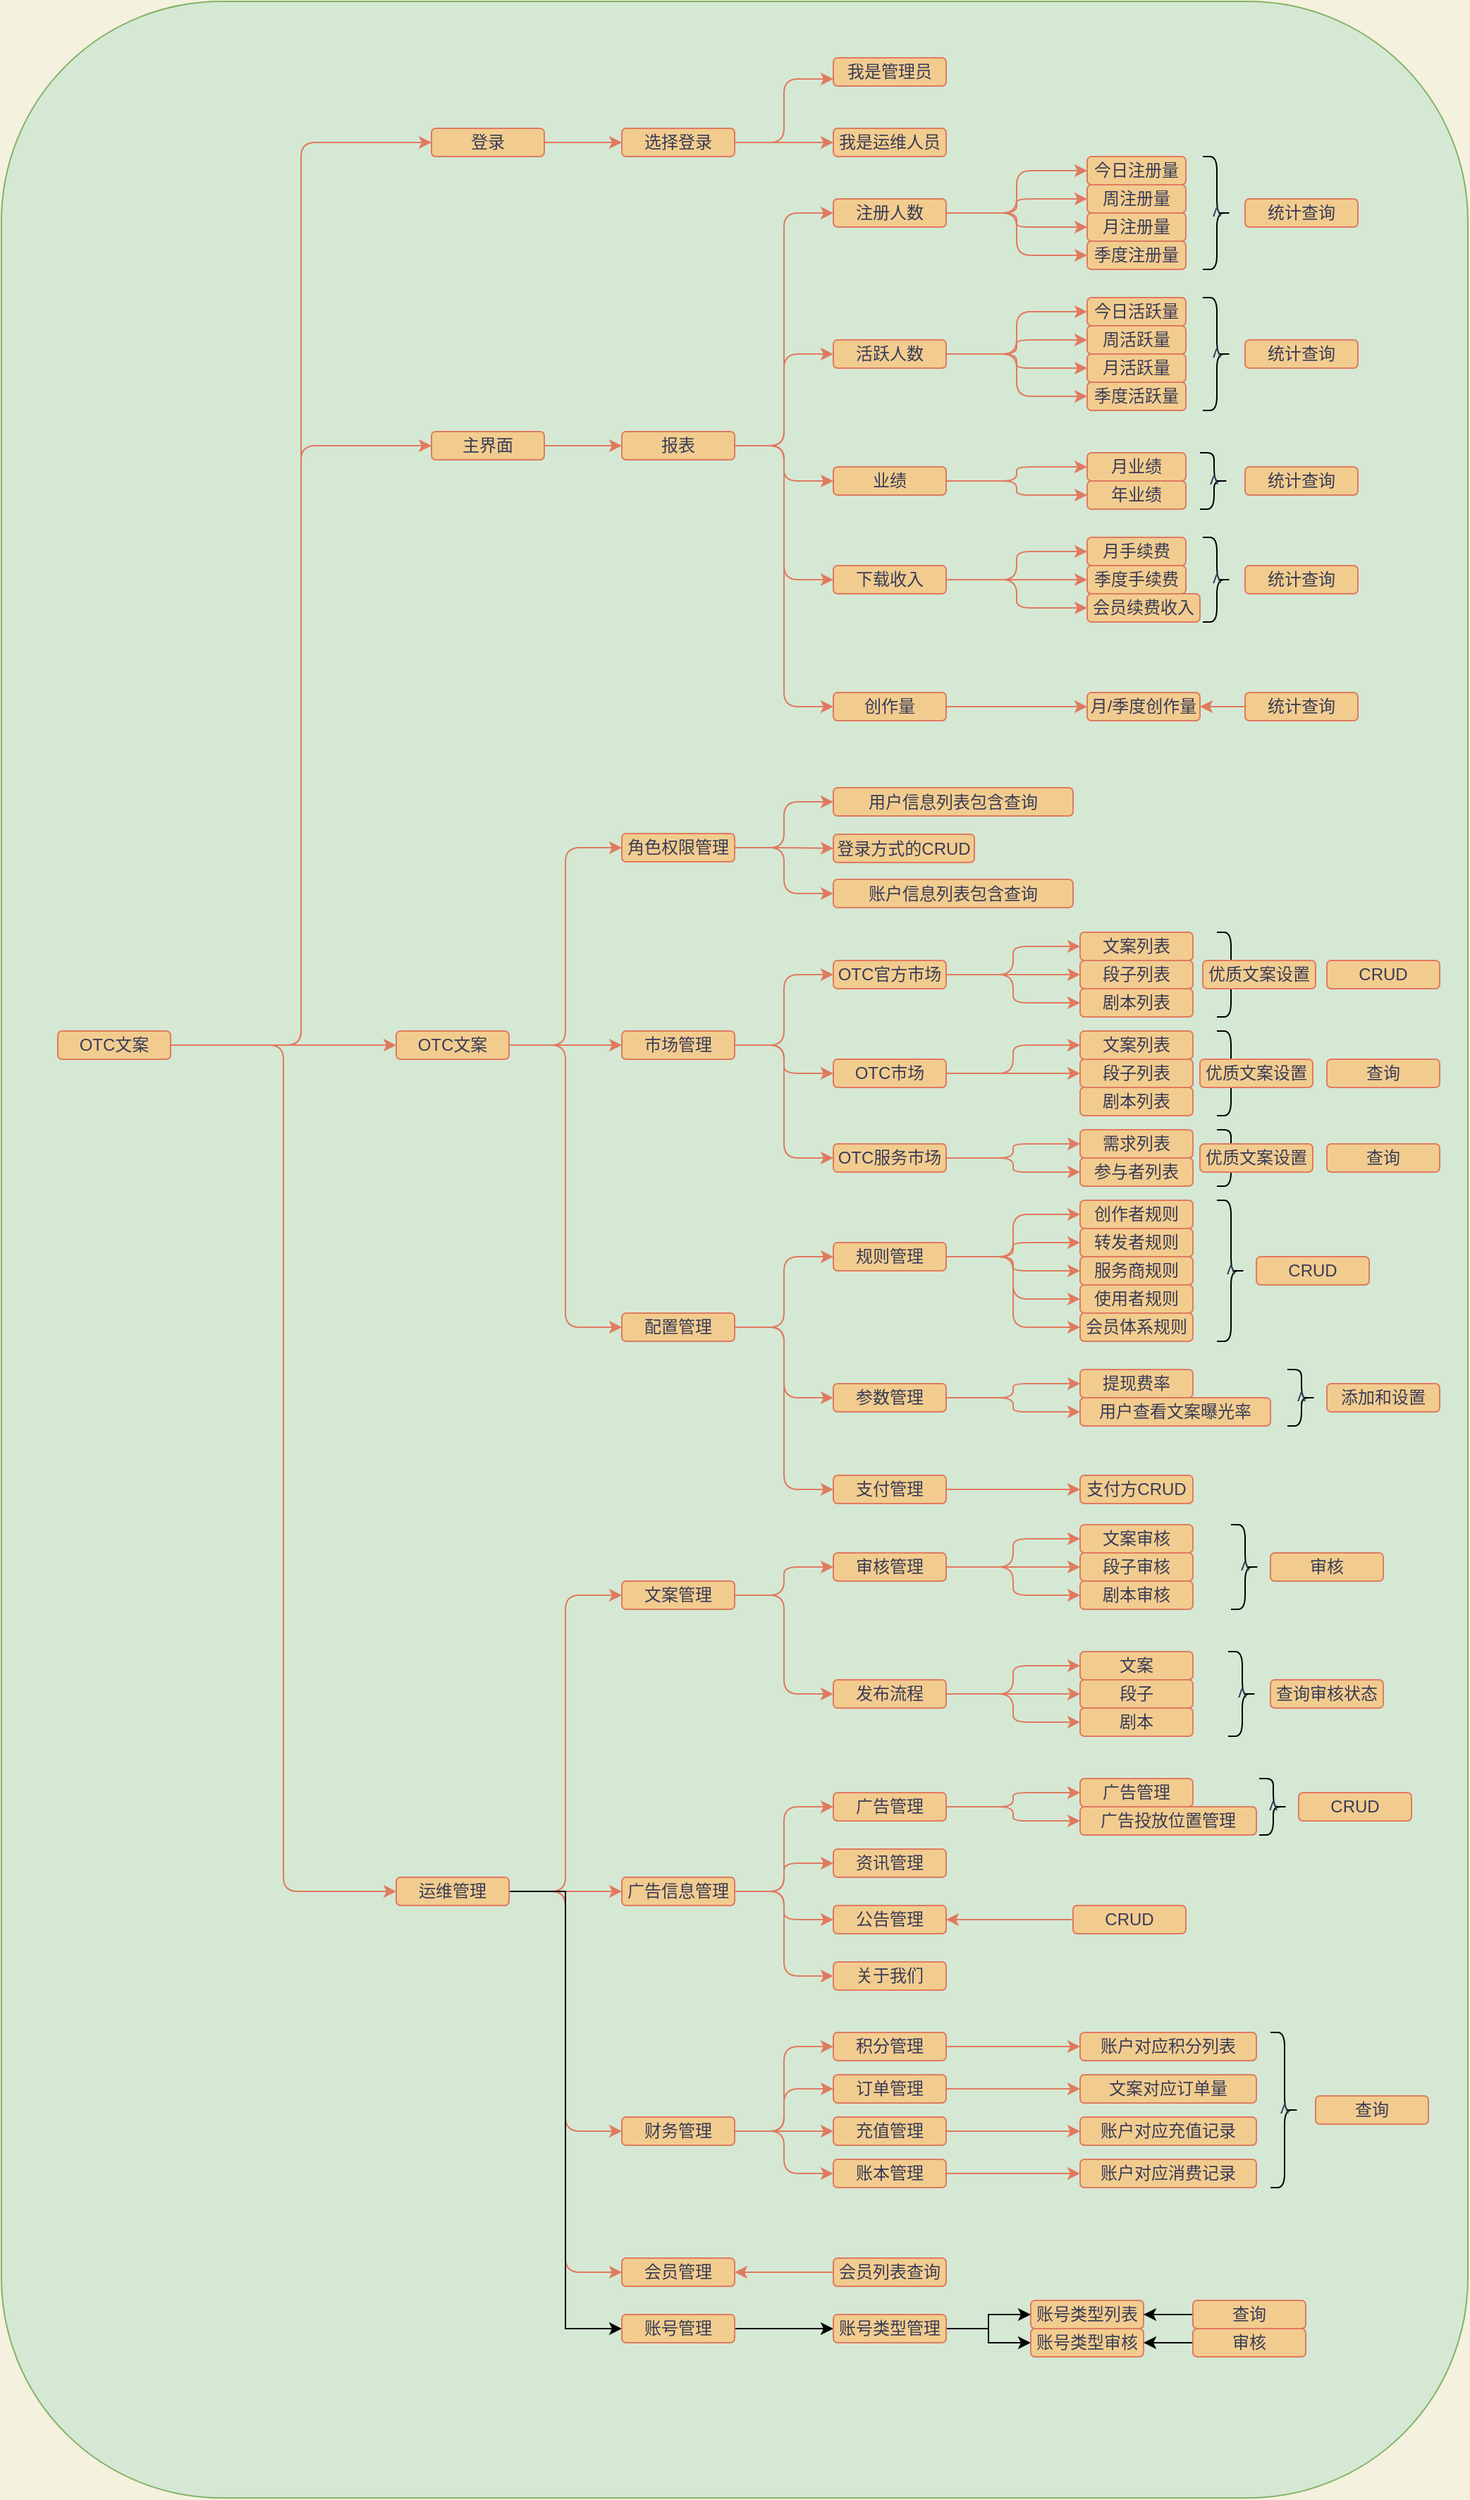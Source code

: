 <mxfile version="14.5.1" type="github">
  <diagram id="1mt8mNxpyM94kV-Z32jR" name="Page-1">
    <mxGraphModel dx="2553" dy="1939" grid="1" gridSize="10" guides="1" tooltips="1" connect="1" arrows="1" fold="1" page="1" pageScale="1" pageWidth="827" pageHeight="1169" background="#F4F1DE" math="0" shadow="0">
      <root>
        <mxCell id="0" />
        <mxCell id="1" parent="0" />
        <mxCell id="OP8aJ6hJ4rptzLM6uYYm-4" value="" style="rounded=1;whiteSpace=wrap;html=1;fillColor=#d5e8d4;strokeColor=#82b366;" vertex="1" parent="1">
          <mxGeometry x="-230" y="-50" width="1040" height="1770" as="geometry" />
        </mxCell>
        <mxCell id="o-IjFfHY1BgiDiIO1Yf9-142" style="edgeStyle=orthogonalEdgeStyle;curved=0;rounded=1;sketch=0;orthogonalLoop=1;jettySize=auto;html=1;exitX=1;exitY=0.5;exitDx=0;exitDy=0;entryX=0;entryY=0.5;entryDx=0;entryDy=0;strokeColor=#E07A5F;fillColor=#F2CC8F;fontColor=#393C56;" parent="1" source="o-IjFfHY1BgiDiIO1Yf9-2" target="o-IjFfHY1BgiDiIO1Yf9-3" edge="1">
          <mxGeometry relative="1" as="geometry" />
        </mxCell>
        <mxCell id="o-IjFfHY1BgiDiIO1Yf9-2" value="登录" style="rounded=1;whiteSpace=wrap;html=1;sketch=0;strokeColor=#E07A5F;fillColor=#F2CC8F;fontColor=#393C56;" parent="1" vertex="1">
          <mxGeometry x="75" y="40" width="80" height="20" as="geometry" />
        </mxCell>
        <mxCell id="o-IjFfHY1BgiDiIO1Yf9-143" style="edgeStyle=orthogonalEdgeStyle;curved=0;rounded=1;sketch=0;orthogonalLoop=1;jettySize=auto;html=1;exitX=1;exitY=0.5;exitDx=0;exitDy=0;entryX=0;entryY=0.5;entryDx=0;entryDy=0;strokeColor=#E07A5F;fillColor=#F2CC8F;fontColor=#393C56;" parent="1" source="o-IjFfHY1BgiDiIO1Yf9-3" target="o-IjFfHY1BgiDiIO1Yf9-6" edge="1">
          <mxGeometry relative="1" as="geometry" />
        </mxCell>
        <mxCell id="o-IjFfHY1BgiDiIO1Yf9-146" style="edgeStyle=orthogonalEdgeStyle;curved=0;rounded=1;sketch=0;orthogonalLoop=1;jettySize=auto;html=1;exitX=1;exitY=0.5;exitDx=0;exitDy=0;entryX=0;entryY=0.75;entryDx=0;entryDy=0;strokeColor=#E07A5F;fillColor=#F2CC8F;fontColor=#393C56;" parent="1" source="o-IjFfHY1BgiDiIO1Yf9-3" target="o-IjFfHY1BgiDiIO1Yf9-5" edge="1">
          <mxGeometry relative="1" as="geometry" />
        </mxCell>
        <mxCell id="o-IjFfHY1BgiDiIO1Yf9-3" value="选择登录" style="rounded=1;whiteSpace=wrap;html=1;sketch=0;strokeColor=#E07A5F;fillColor=#F2CC8F;fontColor=#393C56;" parent="1" vertex="1">
          <mxGeometry x="210" y="40" width="80" height="20" as="geometry" />
        </mxCell>
        <mxCell id="o-IjFfHY1BgiDiIO1Yf9-5" value="我是管理员" style="rounded=1;whiteSpace=wrap;html=1;sketch=0;strokeColor=#E07A5F;fillColor=#F2CC8F;fontColor=#393C56;" parent="1" vertex="1">
          <mxGeometry x="360" y="-10" width="80" height="20" as="geometry" />
        </mxCell>
        <mxCell id="o-IjFfHY1BgiDiIO1Yf9-6" value="我是运维人员" style="rounded=1;whiteSpace=wrap;html=1;sketch=0;strokeColor=#E07A5F;fillColor=#F2CC8F;fontColor=#393C56;" parent="1" vertex="1">
          <mxGeometry x="360" y="40" width="80" height="20" as="geometry" />
        </mxCell>
        <mxCell id="o-IjFfHY1BgiDiIO1Yf9-148" style="edgeStyle=orthogonalEdgeStyle;curved=0;rounded=1;sketch=0;orthogonalLoop=1;jettySize=auto;html=1;exitX=1;exitY=0.5;exitDx=0;exitDy=0;strokeColor=#E07A5F;fillColor=#F2CC8F;fontColor=#393C56;" parent="1" source="o-IjFfHY1BgiDiIO1Yf9-7" target="o-IjFfHY1BgiDiIO1Yf9-8" edge="1">
          <mxGeometry relative="1" as="geometry" />
        </mxCell>
        <mxCell id="o-IjFfHY1BgiDiIO1Yf9-7" value="主界面" style="rounded=1;whiteSpace=wrap;html=1;sketch=0;strokeColor=#E07A5F;fillColor=#F2CC8F;fontColor=#393C56;" parent="1" vertex="1">
          <mxGeometry x="75" y="255" width="80" height="20" as="geometry" />
        </mxCell>
        <mxCell id="o-IjFfHY1BgiDiIO1Yf9-149" style="edgeStyle=orthogonalEdgeStyle;curved=0;rounded=1;sketch=0;orthogonalLoop=1;jettySize=auto;html=1;exitX=1;exitY=0.5;exitDx=0;exitDy=0;entryX=0;entryY=0.5;entryDx=0;entryDy=0;strokeColor=#E07A5F;fillColor=#F2CC8F;fontColor=#393C56;" parent="1" source="o-IjFfHY1BgiDiIO1Yf9-8" target="o-IjFfHY1BgiDiIO1Yf9-9" edge="1">
          <mxGeometry relative="1" as="geometry" />
        </mxCell>
        <mxCell id="o-IjFfHY1BgiDiIO1Yf9-150" style="edgeStyle=orthogonalEdgeStyle;curved=0;rounded=1;sketch=0;orthogonalLoop=1;jettySize=auto;html=1;exitX=1;exitY=0.5;exitDx=0;exitDy=0;entryX=0;entryY=0.5;entryDx=0;entryDy=0;strokeColor=#E07A5F;fillColor=#F2CC8F;fontColor=#393C56;" parent="1" source="o-IjFfHY1BgiDiIO1Yf9-8" target="o-IjFfHY1BgiDiIO1Yf9-10" edge="1">
          <mxGeometry relative="1" as="geometry" />
        </mxCell>
        <mxCell id="o-IjFfHY1BgiDiIO1Yf9-153" style="edgeStyle=orthogonalEdgeStyle;curved=0;rounded=1;sketch=0;orthogonalLoop=1;jettySize=auto;html=1;exitX=1;exitY=0.5;exitDx=0;exitDy=0;entryX=0;entryY=0.5;entryDx=0;entryDy=0;strokeColor=#E07A5F;fillColor=#F2CC8F;fontColor=#393C56;" parent="1" source="o-IjFfHY1BgiDiIO1Yf9-8" target="o-IjFfHY1BgiDiIO1Yf9-11" edge="1">
          <mxGeometry relative="1" as="geometry" />
        </mxCell>
        <mxCell id="o-IjFfHY1BgiDiIO1Yf9-154" style="edgeStyle=orthogonalEdgeStyle;curved=0;rounded=1;sketch=0;orthogonalLoop=1;jettySize=auto;html=1;exitX=1;exitY=0.5;exitDx=0;exitDy=0;entryX=0;entryY=0.5;entryDx=0;entryDy=0;strokeColor=#E07A5F;fillColor=#F2CC8F;fontColor=#393C56;" parent="1" source="o-IjFfHY1BgiDiIO1Yf9-8" target="o-IjFfHY1BgiDiIO1Yf9-12" edge="1">
          <mxGeometry relative="1" as="geometry" />
        </mxCell>
        <mxCell id="o-IjFfHY1BgiDiIO1Yf9-155" style="edgeStyle=orthogonalEdgeStyle;curved=0;rounded=1;sketch=0;orthogonalLoop=1;jettySize=auto;html=1;exitX=1;exitY=0.5;exitDx=0;exitDy=0;entryX=0;entryY=0.5;entryDx=0;entryDy=0;strokeColor=#E07A5F;fillColor=#F2CC8F;fontColor=#393C56;" parent="1" source="o-IjFfHY1BgiDiIO1Yf9-8" target="o-IjFfHY1BgiDiIO1Yf9-13" edge="1">
          <mxGeometry relative="1" as="geometry" />
        </mxCell>
        <mxCell id="o-IjFfHY1BgiDiIO1Yf9-8" value="报表" style="rounded=1;whiteSpace=wrap;html=1;sketch=0;strokeColor=#E07A5F;fillColor=#F2CC8F;fontColor=#393C56;" parent="1" vertex="1">
          <mxGeometry x="210" y="255" width="80" height="20" as="geometry" />
        </mxCell>
        <mxCell id="o-IjFfHY1BgiDiIO1Yf9-156" style="edgeStyle=orthogonalEdgeStyle;curved=0;rounded=1;sketch=0;orthogonalLoop=1;jettySize=auto;html=1;exitX=1;exitY=0.5;exitDx=0;exitDy=0;entryX=0;entryY=0.5;entryDx=0;entryDy=0;strokeColor=#E07A5F;fillColor=#F2CC8F;fontColor=#393C56;" parent="1" source="o-IjFfHY1BgiDiIO1Yf9-9" target="o-IjFfHY1BgiDiIO1Yf9-14" edge="1">
          <mxGeometry relative="1" as="geometry" />
        </mxCell>
        <mxCell id="o-IjFfHY1BgiDiIO1Yf9-157" style="edgeStyle=orthogonalEdgeStyle;curved=0;rounded=1;sketch=0;orthogonalLoop=1;jettySize=auto;html=1;exitX=1;exitY=0.5;exitDx=0;exitDy=0;entryX=0;entryY=0.5;entryDx=0;entryDy=0;strokeColor=#E07A5F;fillColor=#F2CC8F;fontColor=#393C56;" parent="1" source="o-IjFfHY1BgiDiIO1Yf9-9" target="o-IjFfHY1BgiDiIO1Yf9-15" edge="1">
          <mxGeometry relative="1" as="geometry" />
        </mxCell>
        <mxCell id="o-IjFfHY1BgiDiIO1Yf9-158" style="edgeStyle=orthogonalEdgeStyle;curved=0;rounded=1;sketch=0;orthogonalLoop=1;jettySize=auto;html=1;exitX=1;exitY=0.5;exitDx=0;exitDy=0;entryX=0;entryY=0.5;entryDx=0;entryDy=0;strokeColor=#E07A5F;fillColor=#F2CC8F;fontColor=#393C56;" parent="1" source="o-IjFfHY1BgiDiIO1Yf9-9" target="o-IjFfHY1BgiDiIO1Yf9-16" edge="1">
          <mxGeometry relative="1" as="geometry" />
        </mxCell>
        <mxCell id="o-IjFfHY1BgiDiIO1Yf9-159" style="edgeStyle=orthogonalEdgeStyle;curved=0;rounded=1;sketch=0;orthogonalLoop=1;jettySize=auto;html=1;exitX=1;exitY=0.5;exitDx=0;exitDy=0;entryX=0;entryY=0.5;entryDx=0;entryDy=0;strokeColor=#E07A5F;fillColor=#F2CC8F;fontColor=#393C56;" parent="1" source="o-IjFfHY1BgiDiIO1Yf9-9" target="o-IjFfHY1BgiDiIO1Yf9-17" edge="1">
          <mxGeometry relative="1" as="geometry" />
        </mxCell>
        <mxCell id="o-IjFfHY1BgiDiIO1Yf9-9" value="注册人数" style="rounded=1;whiteSpace=wrap;html=1;sketch=0;strokeColor=#E07A5F;fillColor=#F2CC8F;fontColor=#393C56;" parent="1" vertex="1">
          <mxGeometry x="360" y="90" width="80" height="20" as="geometry" />
        </mxCell>
        <mxCell id="o-IjFfHY1BgiDiIO1Yf9-160" style="edgeStyle=orthogonalEdgeStyle;curved=0;rounded=1;sketch=0;orthogonalLoop=1;jettySize=auto;html=1;exitX=1;exitY=0.5;exitDx=0;exitDy=0;entryX=0;entryY=0.5;entryDx=0;entryDy=0;strokeColor=#E07A5F;fillColor=#F2CC8F;fontColor=#393C56;" parent="1" source="o-IjFfHY1BgiDiIO1Yf9-10" target="o-IjFfHY1BgiDiIO1Yf9-21" edge="1">
          <mxGeometry relative="1" as="geometry" />
        </mxCell>
        <mxCell id="o-IjFfHY1BgiDiIO1Yf9-161" style="edgeStyle=orthogonalEdgeStyle;curved=0;rounded=1;sketch=0;orthogonalLoop=1;jettySize=auto;html=1;exitX=1;exitY=0.5;exitDx=0;exitDy=0;strokeColor=#E07A5F;fillColor=#F2CC8F;fontColor=#393C56;" parent="1" source="o-IjFfHY1BgiDiIO1Yf9-10" target="o-IjFfHY1BgiDiIO1Yf9-22" edge="1">
          <mxGeometry relative="1" as="geometry" />
        </mxCell>
        <mxCell id="o-IjFfHY1BgiDiIO1Yf9-163" style="edgeStyle=orthogonalEdgeStyle;curved=0;rounded=1;sketch=0;orthogonalLoop=1;jettySize=auto;html=1;exitX=1;exitY=0.5;exitDx=0;exitDy=0;strokeColor=#E07A5F;fillColor=#F2CC8F;fontColor=#393C56;" parent="1" source="o-IjFfHY1BgiDiIO1Yf9-10" target="o-IjFfHY1BgiDiIO1Yf9-23" edge="1">
          <mxGeometry relative="1" as="geometry" />
        </mxCell>
        <mxCell id="o-IjFfHY1BgiDiIO1Yf9-164" style="edgeStyle=orthogonalEdgeStyle;curved=0;rounded=1;sketch=0;orthogonalLoop=1;jettySize=auto;html=1;exitX=1;exitY=0.5;exitDx=0;exitDy=0;entryX=0;entryY=0.5;entryDx=0;entryDy=0;strokeColor=#E07A5F;fillColor=#F2CC8F;fontColor=#393C56;" parent="1" source="o-IjFfHY1BgiDiIO1Yf9-10" target="o-IjFfHY1BgiDiIO1Yf9-24" edge="1">
          <mxGeometry relative="1" as="geometry" />
        </mxCell>
        <mxCell id="o-IjFfHY1BgiDiIO1Yf9-10" value="活跃人数" style="rounded=1;whiteSpace=wrap;html=1;sketch=0;strokeColor=#E07A5F;fillColor=#F2CC8F;fontColor=#393C56;" parent="1" vertex="1">
          <mxGeometry x="360" y="190" width="80" height="20" as="geometry" />
        </mxCell>
        <mxCell id="o-IjFfHY1BgiDiIO1Yf9-165" style="edgeStyle=orthogonalEdgeStyle;curved=0;rounded=1;sketch=0;orthogonalLoop=1;jettySize=auto;html=1;exitX=1;exitY=0.5;exitDx=0;exitDy=0;strokeColor=#E07A5F;fillColor=#F2CC8F;fontColor=#393C56;" parent="1" source="o-IjFfHY1BgiDiIO1Yf9-11" target="o-IjFfHY1BgiDiIO1Yf9-25" edge="1">
          <mxGeometry relative="1" as="geometry" />
        </mxCell>
        <mxCell id="o-IjFfHY1BgiDiIO1Yf9-166" style="edgeStyle=orthogonalEdgeStyle;curved=0;rounded=1;sketch=0;orthogonalLoop=1;jettySize=auto;html=1;exitX=1;exitY=0.5;exitDx=0;exitDy=0;strokeColor=#E07A5F;fillColor=#F2CC8F;fontColor=#393C56;" parent="1" source="o-IjFfHY1BgiDiIO1Yf9-11" target="o-IjFfHY1BgiDiIO1Yf9-26" edge="1">
          <mxGeometry relative="1" as="geometry" />
        </mxCell>
        <mxCell id="o-IjFfHY1BgiDiIO1Yf9-11" value="业绩" style="rounded=1;whiteSpace=wrap;html=1;sketch=0;strokeColor=#E07A5F;fillColor=#F2CC8F;fontColor=#393C56;" parent="1" vertex="1">
          <mxGeometry x="360" y="280" width="80" height="20" as="geometry" />
        </mxCell>
        <mxCell id="o-IjFfHY1BgiDiIO1Yf9-167" style="edgeStyle=orthogonalEdgeStyle;curved=0;rounded=1;sketch=0;orthogonalLoop=1;jettySize=auto;html=1;exitX=1;exitY=0.5;exitDx=0;exitDy=0;entryX=0;entryY=0.5;entryDx=0;entryDy=0;strokeColor=#E07A5F;fillColor=#F2CC8F;fontColor=#393C56;" parent="1" source="o-IjFfHY1BgiDiIO1Yf9-12" target="o-IjFfHY1BgiDiIO1Yf9-27" edge="1">
          <mxGeometry relative="1" as="geometry" />
        </mxCell>
        <mxCell id="o-IjFfHY1BgiDiIO1Yf9-168" style="edgeStyle=orthogonalEdgeStyle;curved=0;rounded=1;sketch=0;orthogonalLoop=1;jettySize=auto;html=1;exitX=1;exitY=0.5;exitDx=0;exitDy=0;strokeColor=#E07A5F;fillColor=#F2CC8F;fontColor=#393C56;" parent="1" source="o-IjFfHY1BgiDiIO1Yf9-12" target="o-IjFfHY1BgiDiIO1Yf9-28" edge="1">
          <mxGeometry relative="1" as="geometry" />
        </mxCell>
        <mxCell id="o-IjFfHY1BgiDiIO1Yf9-169" style="edgeStyle=orthogonalEdgeStyle;curved=0;rounded=1;sketch=0;orthogonalLoop=1;jettySize=auto;html=1;exitX=1;exitY=0.5;exitDx=0;exitDy=0;strokeColor=#E07A5F;fillColor=#F2CC8F;fontColor=#393C56;" parent="1" source="o-IjFfHY1BgiDiIO1Yf9-12" target="o-IjFfHY1BgiDiIO1Yf9-29" edge="1">
          <mxGeometry relative="1" as="geometry" />
        </mxCell>
        <mxCell id="o-IjFfHY1BgiDiIO1Yf9-12" value="下载收入" style="rounded=1;whiteSpace=wrap;html=1;sketch=0;strokeColor=#E07A5F;fillColor=#F2CC8F;fontColor=#393C56;" parent="1" vertex="1">
          <mxGeometry x="360" y="350" width="80" height="20" as="geometry" />
        </mxCell>
        <mxCell id="o-IjFfHY1BgiDiIO1Yf9-170" style="edgeStyle=orthogonalEdgeStyle;curved=0;rounded=1;sketch=0;orthogonalLoop=1;jettySize=auto;html=1;exitX=1;exitY=0.5;exitDx=0;exitDy=0;strokeColor=#E07A5F;fillColor=#F2CC8F;fontColor=#393C56;" parent="1" source="o-IjFfHY1BgiDiIO1Yf9-13" target="o-IjFfHY1BgiDiIO1Yf9-30" edge="1">
          <mxGeometry relative="1" as="geometry" />
        </mxCell>
        <mxCell id="o-IjFfHY1BgiDiIO1Yf9-13" value="创作量" style="rounded=1;whiteSpace=wrap;html=1;sketch=0;strokeColor=#E07A5F;fillColor=#F2CC8F;fontColor=#393C56;" parent="1" vertex="1">
          <mxGeometry x="360" y="440" width="80" height="20" as="geometry" />
        </mxCell>
        <mxCell id="o-IjFfHY1BgiDiIO1Yf9-14" value="今日注册量" style="rounded=1;whiteSpace=wrap;html=1;sketch=0;strokeColor=#E07A5F;fillColor=#F2CC8F;fontColor=#393C56;" parent="1" vertex="1">
          <mxGeometry x="540" y="60" width="70" height="20" as="geometry" />
        </mxCell>
        <mxCell id="o-IjFfHY1BgiDiIO1Yf9-15" value="周注册量" style="rounded=1;whiteSpace=wrap;html=1;sketch=0;strokeColor=#E07A5F;fillColor=#F2CC8F;fontColor=#393C56;" parent="1" vertex="1">
          <mxGeometry x="540" y="80" width="70" height="20" as="geometry" />
        </mxCell>
        <mxCell id="o-IjFfHY1BgiDiIO1Yf9-16" value="月注册量" style="rounded=1;whiteSpace=wrap;html=1;sketch=0;strokeColor=#E07A5F;fillColor=#F2CC8F;fontColor=#393C56;" parent="1" vertex="1">
          <mxGeometry x="540" y="100" width="70" height="20" as="geometry" />
        </mxCell>
        <mxCell id="o-IjFfHY1BgiDiIO1Yf9-17" value="季度注册量" style="rounded=1;whiteSpace=wrap;html=1;sketch=0;strokeColor=#E07A5F;fillColor=#F2CC8F;fontColor=#393C56;" parent="1" vertex="1">
          <mxGeometry x="540" y="120" width="70" height="20" as="geometry" />
        </mxCell>
        <mxCell id="o-IjFfHY1BgiDiIO1Yf9-21" value="今日活跃量" style="rounded=1;whiteSpace=wrap;html=1;sketch=0;strokeColor=#E07A5F;fillColor=#F2CC8F;fontColor=#393C56;" parent="1" vertex="1">
          <mxGeometry x="540" y="160" width="70" height="20" as="geometry" />
        </mxCell>
        <mxCell id="o-IjFfHY1BgiDiIO1Yf9-22" value="周活跃量" style="rounded=1;whiteSpace=wrap;html=1;sketch=0;strokeColor=#E07A5F;fillColor=#F2CC8F;fontColor=#393C56;" parent="1" vertex="1">
          <mxGeometry x="540" y="180" width="70" height="20" as="geometry" />
        </mxCell>
        <mxCell id="o-IjFfHY1BgiDiIO1Yf9-23" value="月活跃量" style="rounded=1;whiteSpace=wrap;html=1;sketch=0;strokeColor=#E07A5F;fillColor=#F2CC8F;fontColor=#393C56;" parent="1" vertex="1">
          <mxGeometry x="540" y="200" width="70" height="20" as="geometry" />
        </mxCell>
        <mxCell id="o-IjFfHY1BgiDiIO1Yf9-24" value="季度活跃量" style="rounded=1;whiteSpace=wrap;html=1;sketch=0;strokeColor=#E07A5F;fillColor=#F2CC8F;fontColor=#393C56;" parent="1" vertex="1">
          <mxGeometry x="540" y="220" width="70" height="20" as="geometry" />
        </mxCell>
        <mxCell id="o-IjFfHY1BgiDiIO1Yf9-25" value="月业绩" style="rounded=1;whiteSpace=wrap;html=1;sketch=0;strokeColor=#E07A5F;fillColor=#F2CC8F;fontColor=#393C56;" parent="1" vertex="1">
          <mxGeometry x="540" y="270" width="70" height="20" as="geometry" />
        </mxCell>
        <mxCell id="o-IjFfHY1BgiDiIO1Yf9-26" value="年业绩" style="rounded=1;whiteSpace=wrap;html=1;sketch=0;strokeColor=#E07A5F;fillColor=#F2CC8F;fontColor=#393C56;" parent="1" vertex="1">
          <mxGeometry x="540" y="290" width="70" height="20" as="geometry" />
        </mxCell>
        <mxCell id="o-IjFfHY1BgiDiIO1Yf9-27" value="月手续费" style="rounded=1;whiteSpace=wrap;html=1;sketch=0;strokeColor=#E07A5F;fillColor=#F2CC8F;fontColor=#393C56;" parent="1" vertex="1">
          <mxGeometry x="540" y="330" width="70" height="20" as="geometry" />
        </mxCell>
        <mxCell id="o-IjFfHY1BgiDiIO1Yf9-28" value="季度手续费" style="rounded=1;whiteSpace=wrap;html=1;sketch=0;strokeColor=#E07A5F;fillColor=#F2CC8F;fontColor=#393C56;" parent="1" vertex="1">
          <mxGeometry x="540" y="350" width="70" height="20" as="geometry" />
        </mxCell>
        <mxCell id="o-IjFfHY1BgiDiIO1Yf9-29" value="会员续费收入" style="rounded=1;whiteSpace=wrap;html=1;sketch=0;strokeColor=#E07A5F;fillColor=#F2CC8F;fontColor=#393C56;" parent="1" vertex="1">
          <mxGeometry x="540" y="370" width="80" height="20" as="geometry" />
        </mxCell>
        <mxCell id="o-IjFfHY1BgiDiIO1Yf9-30" value="月/季度创作量" style="rounded=1;whiteSpace=wrap;html=1;sketch=0;strokeColor=#E07A5F;fillColor=#F2CC8F;fontColor=#393C56;" parent="1" vertex="1">
          <mxGeometry x="540" y="440" width="80" height="20" as="geometry" />
        </mxCell>
        <mxCell id="o-IjFfHY1BgiDiIO1Yf9-247" style="edgeStyle=orthogonalEdgeStyle;curved=0;rounded=1;sketch=0;orthogonalLoop=1;jettySize=auto;html=1;exitX=1;exitY=0.5;exitDx=0;exitDy=0;entryX=0;entryY=0.5;entryDx=0;entryDy=0;strokeColor=#E07A5F;fillColor=#F2CC8F;fontColor=#393C56;" parent="1" source="o-IjFfHY1BgiDiIO1Yf9-37" target="o-IjFfHY1BgiDiIO1Yf9-48" edge="1">
          <mxGeometry relative="1" as="geometry" />
        </mxCell>
        <mxCell id="o-IjFfHY1BgiDiIO1Yf9-248" style="edgeStyle=orthogonalEdgeStyle;curved=0;rounded=1;sketch=0;orthogonalLoop=1;jettySize=auto;html=1;exitX=1;exitY=0.5;exitDx=0;exitDy=0;entryX=0;entryY=0.5;entryDx=0;entryDy=0;strokeColor=#E07A5F;fillColor=#F2CC8F;fontColor=#393C56;" parent="1" source="o-IjFfHY1BgiDiIO1Yf9-37" target="o-IjFfHY1BgiDiIO1Yf9-53" edge="1">
          <mxGeometry relative="1" as="geometry" />
        </mxCell>
        <mxCell id="o-IjFfHY1BgiDiIO1Yf9-249" style="edgeStyle=orthogonalEdgeStyle;curved=0;rounded=1;sketch=0;orthogonalLoop=1;jettySize=auto;html=1;exitX=1;exitY=0.5;exitDx=0;exitDy=0;entryX=0;entryY=0.5;entryDx=0;entryDy=0;strokeColor=#E07A5F;fillColor=#F2CC8F;fontColor=#393C56;" parent="1" source="o-IjFfHY1BgiDiIO1Yf9-37" target="o-IjFfHY1BgiDiIO1Yf9-74" edge="1">
          <mxGeometry relative="1" as="geometry" />
        </mxCell>
        <mxCell id="o-IjFfHY1BgiDiIO1Yf9-37" value="OTC文案" style="rounded=1;whiteSpace=wrap;html=1;sketch=0;strokeColor=#E07A5F;fillColor=#F2CC8F;fontColor=#393C56;" parent="1" vertex="1">
          <mxGeometry x="50" y="680" width="80" height="20" as="geometry" />
        </mxCell>
        <mxCell id="o-IjFfHY1BgiDiIO1Yf9-42" value="用户信息列表包含查询" style="rounded=1;whiteSpace=wrap;html=1;sketch=0;strokeColor=#E07A5F;fillColor=#F2CC8F;fontColor=#393C56;" parent="1" vertex="1">
          <mxGeometry x="360" y="507.5" width="170" height="20" as="geometry" />
        </mxCell>
        <mxCell id="o-IjFfHY1BgiDiIO1Yf9-43" value="登录方式的CRUD" style="rounded=1;whiteSpace=wrap;html=1;sketch=0;strokeColor=#E07A5F;fillColor=#F2CC8F;fontColor=#393C56;" parent="1" vertex="1">
          <mxGeometry x="360" y="540.5" width="100" height="20" as="geometry" />
        </mxCell>
        <mxCell id="o-IjFfHY1BgiDiIO1Yf9-44" value="账户信息列表包含查询" style="rounded=1;whiteSpace=wrap;html=1;sketch=0;strokeColor=#E07A5F;fillColor=#F2CC8F;fontColor=#393C56;" parent="1" vertex="1">
          <mxGeometry x="360" y="572.5" width="170" height="20" as="geometry" />
        </mxCell>
        <mxCell id="o-IjFfHY1BgiDiIO1Yf9-185" style="edgeStyle=orthogonalEdgeStyle;curved=0;rounded=1;sketch=0;orthogonalLoop=1;jettySize=auto;html=1;exitX=1;exitY=0.5;exitDx=0;exitDy=0;entryX=0;entryY=0.5;entryDx=0;entryDy=0;strokeColor=#E07A5F;fillColor=#F2CC8F;fontColor=#393C56;" parent="1" source="o-IjFfHY1BgiDiIO1Yf9-48" target="o-IjFfHY1BgiDiIO1Yf9-42" edge="1">
          <mxGeometry relative="1" as="geometry" />
        </mxCell>
        <mxCell id="o-IjFfHY1BgiDiIO1Yf9-186" style="edgeStyle=orthogonalEdgeStyle;curved=0;rounded=1;sketch=0;orthogonalLoop=1;jettySize=auto;html=1;exitX=1;exitY=0.5;exitDx=0;exitDy=0;entryX=0;entryY=0.5;entryDx=0;entryDy=0;strokeColor=#E07A5F;fillColor=#F2CC8F;fontColor=#393C56;" parent="1" source="o-IjFfHY1BgiDiIO1Yf9-48" target="o-IjFfHY1BgiDiIO1Yf9-43" edge="1">
          <mxGeometry relative="1" as="geometry" />
        </mxCell>
        <mxCell id="o-IjFfHY1BgiDiIO1Yf9-187" style="edgeStyle=orthogonalEdgeStyle;curved=0;rounded=1;sketch=0;orthogonalLoop=1;jettySize=auto;html=1;exitX=1;exitY=0.5;exitDx=0;exitDy=0;entryX=0;entryY=0.5;entryDx=0;entryDy=0;strokeColor=#E07A5F;fillColor=#F2CC8F;fontColor=#393C56;" parent="1" source="o-IjFfHY1BgiDiIO1Yf9-48" target="o-IjFfHY1BgiDiIO1Yf9-44" edge="1">
          <mxGeometry relative="1" as="geometry" />
        </mxCell>
        <mxCell id="o-IjFfHY1BgiDiIO1Yf9-48" value="角色权限管理" style="rounded=1;whiteSpace=wrap;html=1;sketch=0;strokeColor=#E07A5F;fillColor=#F2CC8F;fontColor=#393C56;" parent="1" vertex="1">
          <mxGeometry x="210" y="540" width="80" height="20" as="geometry" />
        </mxCell>
        <mxCell id="o-IjFfHY1BgiDiIO1Yf9-188" style="edgeStyle=orthogonalEdgeStyle;curved=0;rounded=1;sketch=0;orthogonalLoop=1;jettySize=auto;html=1;exitX=1;exitY=0.5;exitDx=0;exitDy=0;entryX=0;entryY=0.5;entryDx=0;entryDy=0;strokeColor=#E07A5F;fillColor=#F2CC8F;fontColor=#393C56;" parent="1" source="o-IjFfHY1BgiDiIO1Yf9-53" target="o-IjFfHY1BgiDiIO1Yf9-54" edge="1">
          <mxGeometry relative="1" as="geometry" />
        </mxCell>
        <mxCell id="o-IjFfHY1BgiDiIO1Yf9-189" style="edgeStyle=orthogonalEdgeStyle;curved=0;rounded=1;sketch=0;orthogonalLoop=1;jettySize=auto;html=1;exitX=1;exitY=0.5;exitDx=0;exitDy=0;strokeColor=#E07A5F;fillColor=#F2CC8F;fontColor=#393C56;" parent="1" source="o-IjFfHY1BgiDiIO1Yf9-53" target="o-IjFfHY1BgiDiIO1Yf9-57" edge="1">
          <mxGeometry relative="1" as="geometry" />
        </mxCell>
        <mxCell id="o-IjFfHY1BgiDiIO1Yf9-190" style="edgeStyle=orthogonalEdgeStyle;curved=0;rounded=1;sketch=0;orthogonalLoop=1;jettySize=auto;html=1;exitX=1;exitY=0.5;exitDx=0;exitDy=0;entryX=0;entryY=0.5;entryDx=0;entryDy=0;strokeColor=#E07A5F;fillColor=#F2CC8F;fontColor=#393C56;" parent="1" source="o-IjFfHY1BgiDiIO1Yf9-53" target="o-IjFfHY1BgiDiIO1Yf9-59" edge="1">
          <mxGeometry relative="1" as="geometry" />
        </mxCell>
        <mxCell id="o-IjFfHY1BgiDiIO1Yf9-53" value="市场管理" style="rounded=1;whiteSpace=wrap;html=1;sketch=0;strokeColor=#E07A5F;fillColor=#F2CC8F;fontColor=#393C56;" parent="1" vertex="1">
          <mxGeometry x="210" y="680" width="80" height="20" as="geometry" />
        </mxCell>
        <mxCell id="o-IjFfHY1BgiDiIO1Yf9-191" style="edgeStyle=orthogonalEdgeStyle;curved=0;rounded=1;sketch=0;orthogonalLoop=1;jettySize=auto;html=1;exitX=1;exitY=0.5;exitDx=0;exitDy=0;entryX=0;entryY=0.5;entryDx=0;entryDy=0;strokeColor=#E07A5F;fillColor=#F2CC8F;fontColor=#393C56;" parent="1" source="o-IjFfHY1BgiDiIO1Yf9-54" target="o-IjFfHY1BgiDiIO1Yf9-61" edge="1">
          <mxGeometry relative="1" as="geometry" />
        </mxCell>
        <mxCell id="o-IjFfHY1BgiDiIO1Yf9-192" style="edgeStyle=orthogonalEdgeStyle;curved=0;rounded=1;sketch=0;orthogonalLoop=1;jettySize=auto;html=1;exitX=1;exitY=0.5;exitDx=0;exitDy=0;strokeColor=#E07A5F;fillColor=#F2CC8F;fontColor=#393C56;" parent="1" source="o-IjFfHY1BgiDiIO1Yf9-54" target="o-IjFfHY1BgiDiIO1Yf9-62" edge="1">
          <mxGeometry relative="1" as="geometry" />
        </mxCell>
        <mxCell id="o-IjFfHY1BgiDiIO1Yf9-193" style="edgeStyle=orthogonalEdgeStyle;curved=0;rounded=1;sketch=0;orthogonalLoop=1;jettySize=auto;html=1;exitX=1;exitY=0.5;exitDx=0;exitDy=0;strokeColor=#E07A5F;fillColor=#F2CC8F;fontColor=#393C56;" parent="1" source="o-IjFfHY1BgiDiIO1Yf9-54" target="o-IjFfHY1BgiDiIO1Yf9-63" edge="1">
          <mxGeometry relative="1" as="geometry" />
        </mxCell>
        <mxCell id="o-IjFfHY1BgiDiIO1Yf9-54" value="OTC官方市场" style="rounded=1;whiteSpace=wrap;html=1;sketch=0;strokeColor=#E07A5F;fillColor=#F2CC8F;fontColor=#393C56;" parent="1" vertex="1">
          <mxGeometry x="360" y="630" width="80" height="20" as="geometry" />
        </mxCell>
        <mxCell id="o-IjFfHY1BgiDiIO1Yf9-195" style="edgeStyle=orthogonalEdgeStyle;curved=0;rounded=1;sketch=0;orthogonalLoop=1;jettySize=auto;html=1;exitX=1;exitY=0.5;exitDx=0;exitDy=0;entryX=0;entryY=0.5;entryDx=0;entryDy=0;strokeColor=#E07A5F;fillColor=#F2CC8F;fontColor=#393C56;" parent="1" source="o-IjFfHY1BgiDiIO1Yf9-57" target="o-IjFfHY1BgiDiIO1Yf9-65" edge="1">
          <mxGeometry relative="1" as="geometry" />
        </mxCell>
        <mxCell id="o-IjFfHY1BgiDiIO1Yf9-197" style="edgeStyle=orthogonalEdgeStyle;curved=0;rounded=1;sketch=0;orthogonalLoop=1;jettySize=auto;html=1;exitX=1;exitY=0.5;exitDx=0;exitDy=0;strokeColor=#E07A5F;fillColor=#F2CC8F;fontColor=#393C56;" parent="1" source="o-IjFfHY1BgiDiIO1Yf9-57" target="o-IjFfHY1BgiDiIO1Yf9-66" edge="1">
          <mxGeometry relative="1" as="geometry" />
        </mxCell>
        <mxCell id="o-IjFfHY1BgiDiIO1Yf9-57" value="OTC市场" style="rounded=1;whiteSpace=wrap;html=1;sketch=0;strokeColor=#E07A5F;fillColor=#F2CC8F;fontColor=#393C56;" parent="1" vertex="1">
          <mxGeometry x="360" y="700" width="80" height="20" as="geometry" />
        </mxCell>
        <mxCell id="o-IjFfHY1BgiDiIO1Yf9-200" style="edgeStyle=orthogonalEdgeStyle;curved=0;rounded=1;sketch=0;orthogonalLoop=1;jettySize=auto;html=1;exitX=1;exitY=0.5;exitDx=0;exitDy=0;entryX=0;entryY=0.5;entryDx=0;entryDy=0;strokeColor=#E07A5F;fillColor=#F2CC8F;fontColor=#393C56;" parent="1" source="o-IjFfHY1BgiDiIO1Yf9-59" target="o-IjFfHY1BgiDiIO1Yf9-69" edge="1">
          <mxGeometry relative="1" as="geometry" />
        </mxCell>
        <mxCell id="o-IjFfHY1BgiDiIO1Yf9-201" style="edgeStyle=orthogonalEdgeStyle;curved=0;rounded=1;sketch=0;orthogonalLoop=1;jettySize=auto;html=1;exitX=1;exitY=0.5;exitDx=0;exitDy=0;entryX=0;entryY=0.5;entryDx=0;entryDy=0;strokeColor=#E07A5F;fillColor=#F2CC8F;fontColor=#393C56;" parent="1" source="o-IjFfHY1BgiDiIO1Yf9-59" target="o-IjFfHY1BgiDiIO1Yf9-70" edge="1">
          <mxGeometry relative="1" as="geometry" />
        </mxCell>
        <mxCell id="o-IjFfHY1BgiDiIO1Yf9-59" value="OTC服务市场" style="rounded=1;whiteSpace=wrap;html=1;sketch=0;strokeColor=#E07A5F;fillColor=#F2CC8F;fontColor=#393C56;" parent="1" vertex="1">
          <mxGeometry x="360" y="760" width="80" height="20" as="geometry" />
        </mxCell>
        <mxCell id="o-IjFfHY1BgiDiIO1Yf9-61" value="文案列表" style="rounded=1;whiteSpace=wrap;html=1;sketch=0;strokeColor=#E07A5F;fillColor=#F2CC8F;fontColor=#393C56;" parent="1" vertex="1">
          <mxGeometry x="535" y="610" width="80" height="20" as="geometry" />
        </mxCell>
        <mxCell id="o-IjFfHY1BgiDiIO1Yf9-62" value="段子列表" style="rounded=1;whiteSpace=wrap;html=1;sketch=0;strokeColor=#E07A5F;fillColor=#F2CC8F;fontColor=#393C56;" parent="1" vertex="1">
          <mxGeometry x="535" y="630" width="80" height="20" as="geometry" />
        </mxCell>
        <mxCell id="o-IjFfHY1BgiDiIO1Yf9-63" value="剧本列表" style="rounded=1;whiteSpace=wrap;html=1;sketch=0;strokeColor=#E07A5F;fillColor=#F2CC8F;fontColor=#393C56;" parent="1" vertex="1">
          <mxGeometry x="535" y="650" width="80" height="20" as="geometry" />
        </mxCell>
        <mxCell id="o-IjFfHY1BgiDiIO1Yf9-64" value="CRUD" style="rounded=1;whiteSpace=wrap;html=1;sketch=0;strokeColor=#E07A5F;fillColor=#F2CC8F;fontColor=#393C56;" parent="1" vertex="1">
          <mxGeometry x="710" y="630" width="80" height="20" as="geometry" />
        </mxCell>
        <mxCell id="o-IjFfHY1BgiDiIO1Yf9-65" value="文案列表" style="rounded=1;whiteSpace=wrap;html=1;sketch=0;strokeColor=#E07A5F;fillColor=#F2CC8F;fontColor=#393C56;" parent="1" vertex="1">
          <mxGeometry x="535" y="680" width="80" height="20" as="geometry" />
        </mxCell>
        <mxCell id="o-IjFfHY1BgiDiIO1Yf9-66" value="段子列表" style="rounded=1;whiteSpace=wrap;html=1;sketch=0;strokeColor=#E07A5F;fillColor=#F2CC8F;fontColor=#393C56;" parent="1" vertex="1">
          <mxGeometry x="535" y="700" width="80" height="20" as="geometry" />
        </mxCell>
        <mxCell id="o-IjFfHY1BgiDiIO1Yf9-67" value="剧本列表" style="rounded=1;whiteSpace=wrap;html=1;sketch=0;strokeColor=#E07A5F;fillColor=#F2CC8F;fontColor=#393C56;" parent="1" vertex="1">
          <mxGeometry x="535" y="720" width="80" height="20" as="geometry" />
        </mxCell>
        <mxCell id="o-IjFfHY1BgiDiIO1Yf9-68" value="查询" style="rounded=1;whiteSpace=wrap;html=1;sketch=0;strokeColor=#E07A5F;fillColor=#F2CC8F;fontColor=#393C56;" parent="1" vertex="1">
          <mxGeometry x="710" y="700" width="80" height="20" as="geometry" />
        </mxCell>
        <mxCell id="o-IjFfHY1BgiDiIO1Yf9-69" value="需求列表" style="rounded=1;whiteSpace=wrap;html=1;sketch=0;strokeColor=#E07A5F;fillColor=#F2CC8F;fontColor=#393C56;" parent="1" vertex="1">
          <mxGeometry x="535" y="750" width="80" height="20" as="geometry" />
        </mxCell>
        <mxCell id="o-IjFfHY1BgiDiIO1Yf9-70" value="参与者列表" style="rounded=1;whiteSpace=wrap;html=1;sketch=0;strokeColor=#E07A5F;fillColor=#F2CC8F;fontColor=#393C56;" parent="1" vertex="1">
          <mxGeometry x="535" y="770" width="80" height="20" as="geometry" />
        </mxCell>
        <mxCell id="o-IjFfHY1BgiDiIO1Yf9-72" value="查询" style="rounded=1;whiteSpace=wrap;html=1;sketch=0;strokeColor=#E07A5F;fillColor=#F2CC8F;fontColor=#393C56;" parent="1" vertex="1">
          <mxGeometry x="710" y="760" width="80" height="20" as="geometry" />
        </mxCell>
        <mxCell id="o-IjFfHY1BgiDiIO1Yf9-202" style="edgeStyle=orthogonalEdgeStyle;curved=0;rounded=1;sketch=0;orthogonalLoop=1;jettySize=auto;html=1;exitX=1;exitY=0.5;exitDx=0;exitDy=0;entryX=0;entryY=0.5;entryDx=0;entryDy=0;strokeColor=#E07A5F;fillColor=#F2CC8F;fontColor=#393C56;" parent="1" source="o-IjFfHY1BgiDiIO1Yf9-74" target="o-IjFfHY1BgiDiIO1Yf9-76" edge="1">
          <mxGeometry relative="1" as="geometry" />
        </mxCell>
        <mxCell id="o-IjFfHY1BgiDiIO1Yf9-203" style="edgeStyle=orthogonalEdgeStyle;curved=0;rounded=1;sketch=0;orthogonalLoop=1;jettySize=auto;html=1;exitX=1;exitY=0.5;exitDx=0;exitDy=0;entryX=0;entryY=0.5;entryDx=0;entryDy=0;strokeColor=#E07A5F;fillColor=#F2CC8F;fontColor=#393C56;" parent="1" source="o-IjFfHY1BgiDiIO1Yf9-74" target="o-IjFfHY1BgiDiIO1Yf9-77" edge="1">
          <mxGeometry relative="1" as="geometry" />
        </mxCell>
        <mxCell id="o-IjFfHY1BgiDiIO1Yf9-217" style="edgeStyle=orthogonalEdgeStyle;curved=0;rounded=1;sketch=0;orthogonalLoop=1;jettySize=auto;html=1;exitX=1;exitY=0.5;exitDx=0;exitDy=0;entryX=0;entryY=0.5;entryDx=0;entryDy=0;strokeColor=#E07A5F;fillColor=#F2CC8F;fontColor=#393C56;" parent="1" source="o-IjFfHY1BgiDiIO1Yf9-74" target="o-IjFfHY1BgiDiIO1Yf9-78" edge="1">
          <mxGeometry relative="1" as="geometry" />
        </mxCell>
        <mxCell id="o-IjFfHY1BgiDiIO1Yf9-74" value="配置管理" style="rounded=1;whiteSpace=wrap;html=1;sketch=0;strokeColor=#E07A5F;fillColor=#F2CC8F;fontColor=#393C56;" parent="1" vertex="1">
          <mxGeometry x="210" y="880" width="80" height="20" as="geometry" />
        </mxCell>
        <mxCell id="o-IjFfHY1BgiDiIO1Yf9-209" style="edgeStyle=orthogonalEdgeStyle;curved=0;rounded=1;sketch=0;orthogonalLoop=1;jettySize=auto;html=1;exitX=1;exitY=0.5;exitDx=0;exitDy=0;entryX=0;entryY=0.5;entryDx=0;entryDy=0;strokeColor=#E07A5F;fillColor=#F2CC8F;fontColor=#393C56;" parent="1" source="o-IjFfHY1BgiDiIO1Yf9-76" target="o-IjFfHY1BgiDiIO1Yf9-81" edge="1">
          <mxGeometry relative="1" as="geometry" />
        </mxCell>
        <mxCell id="o-IjFfHY1BgiDiIO1Yf9-211" style="edgeStyle=orthogonalEdgeStyle;curved=0;rounded=1;sketch=0;orthogonalLoop=1;jettySize=auto;html=1;exitX=1;exitY=0.5;exitDx=0;exitDy=0;entryX=0;entryY=0.5;entryDx=0;entryDy=0;strokeColor=#E07A5F;fillColor=#F2CC8F;fontColor=#393C56;" parent="1" source="o-IjFfHY1BgiDiIO1Yf9-76" target="o-IjFfHY1BgiDiIO1Yf9-82" edge="1">
          <mxGeometry relative="1" as="geometry" />
        </mxCell>
        <mxCell id="o-IjFfHY1BgiDiIO1Yf9-212" style="edgeStyle=orthogonalEdgeStyle;curved=0;rounded=1;sketch=0;orthogonalLoop=1;jettySize=auto;html=1;exitX=1;exitY=0.5;exitDx=0;exitDy=0;strokeColor=#E07A5F;fillColor=#F2CC8F;fontColor=#393C56;" parent="1" source="o-IjFfHY1BgiDiIO1Yf9-76" target="o-IjFfHY1BgiDiIO1Yf9-83" edge="1">
          <mxGeometry relative="1" as="geometry" />
        </mxCell>
        <mxCell id="o-IjFfHY1BgiDiIO1Yf9-213" style="edgeStyle=orthogonalEdgeStyle;curved=0;rounded=1;sketch=0;orthogonalLoop=1;jettySize=auto;html=1;exitX=1;exitY=0.5;exitDx=0;exitDy=0;entryX=0;entryY=0.5;entryDx=0;entryDy=0;strokeColor=#E07A5F;fillColor=#F2CC8F;fontColor=#393C56;" parent="1" source="o-IjFfHY1BgiDiIO1Yf9-76" target="o-IjFfHY1BgiDiIO1Yf9-84" edge="1">
          <mxGeometry relative="1" as="geometry" />
        </mxCell>
        <mxCell id="o-IjFfHY1BgiDiIO1Yf9-214" style="edgeStyle=orthogonalEdgeStyle;curved=0;rounded=1;sketch=0;orthogonalLoop=1;jettySize=auto;html=1;exitX=1;exitY=0.5;exitDx=0;exitDy=0;entryX=0;entryY=0.5;entryDx=0;entryDy=0;strokeColor=#E07A5F;fillColor=#F2CC8F;fontColor=#393C56;" parent="1" source="o-IjFfHY1BgiDiIO1Yf9-76" target="o-IjFfHY1BgiDiIO1Yf9-132" edge="1">
          <mxGeometry relative="1" as="geometry" />
        </mxCell>
        <mxCell id="o-IjFfHY1BgiDiIO1Yf9-76" value="规则管理" style="rounded=1;whiteSpace=wrap;html=1;sketch=0;strokeColor=#E07A5F;fillColor=#F2CC8F;fontColor=#393C56;" parent="1" vertex="1">
          <mxGeometry x="360" y="830" width="80" height="20" as="geometry" />
        </mxCell>
        <mxCell id="o-IjFfHY1BgiDiIO1Yf9-215" style="edgeStyle=orthogonalEdgeStyle;curved=0;rounded=1;sketch=0;orthogonalLoop=1;jettySize=auto;html=1;exitX=1;exitY=0.5;exitDx=0;exitDy=0;strokeColor=#E07A5F;fillColor=#F2CC8F;fontColor=#393C56;" parent="1" source="o-IjFfHY1BgiDiIO1Yf9-77" target="o-IjFfHY1BgiDiIO1Yf9-86" edge="1">
          <mxGeometry relative="1" as="geometry" />
        </mxCell>
        <mxCell id="o-IjFfHY1BgiDiIO1Yf9-216" style="edgeStyle=orthogonalEdgeStyle;curved=0;rounded=1;sketch=0;orthogonalLoop=1;jettySize=auto;html=1;exitX=1;exitY=0.5;exitDx=0;exitDy=0;strokeColor=#E07A5F;fillColor=#F2CC8F;fontColor=#393C56;" parent="1" source="o-IjFfHY1BgiDiIO1Yf9-77" target="o-IjFfHY1BgiDiIO1Yf9-87" edge="1">
          <mxGeometry relative="1" as="geometry" />
        </mxCell>
        <mxCell id="o-IjFfHY1BgiDiIO1Yf9-77" value="参数管理" style="rounded=1;whiteSpace=wrap;html=1;sketch=0;strokeColor=#E07A5F;fillColor=#F2CC8F;fontColor=#393C56;" parent="1" vertex="1">
          <mxGeometry x="360" y="930" width="80" height="20" as="geometry" />
        </mxCell>
        <mxCell id="o-IjFfHY1BgiDiIO1Yf9-218" style="edgeStyle=orthogonalEdgeStyle;curved=0;rounded=1;sketch=0;orthogonalLoop=1;jettySize=auto;html=1;exitX=1;exitY=0.5;exitDx=0;exitDy=0;strokeColor=#E07A5F;fillColor=#F2CC8F;fontColor=#393C56;" parent="1" source="o-IjFfHY1BgiDiIO1Yf9-78" target="o-IjFfHY1BgiDiIO1Yf9-89" edge="1">
          <mxGeometry relative="1" as="geometry" />
        </mxCell>
        <mxCell id="o-IjFfHY1BgiDiIO1Yf9-78" value="支付管理" style="rounded=1;whiteSpace=wrap;html=1;sketch=0;strokeColor=#E07A5F;fillColor=#F2CC8F;fontColor=#393C56;" parent="1" vertex="1">
          <mxGeometry x="360" y="995" width="80" height="20" as="geometry" />
        </mxCell>
        <mxCell id="o-IjFfHY1BgiDiIO1Yf9-81" value="创作者规则" style="rounded=1;whiteSpace=wrap;html=1;sketch=0;strokeColor=#E07A5F;fillColor=#F2CC8F;fontColor=#393C56;" parent="1" vertex="1">
          <mxGeometry x="535" y="800" width="80" height="20" as="geometry" />
        </mxCell>
        <mxCell id="o-IjFfHY1BgiDiIO1Yf9-82" value="转发者规则" style="rounded=1;whiteSpace=wrap;html=1;sketch=0;strokeColor=#E07A5F;fillColor=#F2CC8F;fontColor=#393C56;" parent="1" vertex="1">
          <mxGeometry x="535" y="820" width="80" height="20" as="geometry" />
        </mxCell>
        <mxCell id="o-IjFfHY1BgiDiIO1Yf9-83" value="服务商规则" style="rounded=1;whiteSpace=wrap;html=1;sketch=0;strokeColor=#E07A5F;fillColor=#F2CC8F;fontColor=#393C56;" parent="1" vertex="1">
          <mxGeometry x="535" y="840" width="80" height="20" as="geometry" />
        </mxCell>
        <mxCell id="o-IjFfHY1BgiDiIO1Yf9-84" value="使用者规则" style="rounded=1;whiteSpace=wrap;html=1;sketch=0;strokeColor=#E07A5F;fillColor=#F2CC8F;fontColor=#393C56;" parent="1" vertex="1">
          <mxGeometry x="535" y="860" width="80" height="20" as="geometry" />
        </mxCell>
        <mxCell id="o-IjFfHY1BgiDiIO1Yf9-85" value="CRUD" style="rounded=1;whiteSpace=wrap;html=1;sketch=0;strokeColor=#E07A5F;fillColor=#F2CC8F;fontColor=#393C56;" parent="1" vertex="1">
          <mxGeometry x="660" y="840" width="80" height="20" as="geometry" />
        </mxCell>
        <mxCell id="o-IjFfHY1BgiDiIO1Yf9-86" value="提现费率" style="rounded=1;whiteSpace=wrap;html=1;sketch=0;strokeColor=#E07A5F;fillColor=#F2CC8F;fontColor=#393C56;" parent="1" vertex="1">
          <mxGeometry x="535" y="920" width="80" height="20" as="geometry" />
        </mxCell>
        <mxCell id="o-IjFfHY1BgiDiIO1Yf9-87" value="用户查看文案曝光率" style="rounded=1;whiteSpace=wrap;html=1;sketch=0;strokeColor=#E07A5F;fillColor=#F2CC8F;fontColor=#393C56;" parent="1" vertex="1">
          <mxGeometry x="535" y="940" width="135" height="20" as="geometry" />
        </mxCell>
        <mxCell id="o-IjFfHY1BgiDiIO1Yf9-88" value="添加和设置" style="rounded=1;whiteSpace=wrap;html=1;sketch=0;strokeColor=#E07A5F;fillColor=#F2CC8F;fontColor=#393C56;" parent="1" vertex="1">
          <mxGeometry x="710" y="930" width="80" height="20" as="geometry" />
        </mxCell>
        <mxCell id="o-IjFfHY1BgiDiIO1Yf9-89" value="支付方CRUD" style="rounded=1;whiteSpace=wrap;html=1;sketch=0;strokeColor=#E07A5F;fillColor=#F2CC8F;fontColor=#393C56;" parent="1" vertex="1">
          <mxGeometry x="535" y="995" width="80" height="20" as="geometry" />
        </mxCell>
        <mxCell id="o-IjFfHY1BgiDiIO1Yf9-90" value="统计查询" style="rounded=1;whiteSpace=wrap;html=1;sketch=0;strokeColor=#E07A5F;fillColor=#F2CC8F;fontColor=#393C56;" parent="1" vertex="1">
          <mxGeometry x="652" y="90" width="80" height="20" as="geometry" />
        </mxCell>
        <mxCell id="o-IjFfHY1BgiDiIO1Yf9-91" value="统计查询" style="rounded=1;whiteSpace=wrap;html=1;sketch=0;strokeColor=#E07A5F;fillColor=#F2CC8F;fontColor=#393C56;" parent="1" vertex="1">
          <mxGeometry x="652" y="190" width="80" height="20" as="geometry" />
        </mxCell>
        <mxCell id="o-IjFfHY1BgiDiIO1Yf9-92" value="统计查询" style="rounded=1;whiteSpace=wrap;html=1;sketch=0;strokeColor=#E07A5F;fillColor=#F2CC8F;fontColor=#393C56;" parent="1" vertex="1">
          <mxGeometry x="652" y="280" width="80" height="20" as="geometry" />
        </mxCell>
        <mxCell id="o-IjFfHY1BgiDiIO1Yf9-93" value="统计查询" style="rounded=1;whiteSpace=wrap;html=1;sketch=0;strokeColor=#E07A5F;fillColor=#F2CC8F;fontColor=#393C56;" parent="1" vertex="1">
          <mxGeometry x="652" y="350" width="80" height="20" as="geometry" />
        </mxCell>
        <mxCell id="o-IjFfHY1BgiDiIO1Yf9-184" style="edgeStyle=orthogonalEdgeStyle;curved=0;rounded=1;sketch=0;orthogonalLoop=1;jettySize=auto;html=1;exitX=0;exitY=0.5;exitDx=0;exitDy=0;entryX=1;entryY=0.5;entryDx=0;entryDy=0;strokeColor=#E07A5F;fillColor=#F2CC8F;fontColor=#393C56;" parent="1" source="o-IjFfHY1BgiDiIO1Yf9-94" target="o-IjFfHY1BgiDiIO1Yf9-30" edge="1">
          <mxGeometry relative="1" as="geometry" />
        </mxCell>
        <mxCell id="o-IjFfHY1BgiDiIO1Yf9-94" value="统计查询" style="rounded=1;whiteSpace=wrap;html=1;sketch=0;strokeColor=#E07A5F;fillColor=#F2CC8F;fontColor=#393C56;" parent="1" vertex="1">
          <mxGeometry x="652" y="440" width="80" height="20" as="geometry" />
        </mxCell>
        <mxCell id="o-IjFfHY1BgiDiIO1Yf9-243" style="edgeStyle=orthogonalEdgeStyle;curved=0;rounded=1;sketch=0;orthogonalLoop=1;jettySize=auto;html=1;exitX=1;exitY=0.5;exitDx=0;exitDy=0;entryX=0;entryY=0.5;entryDx=0;entryDy=0;strokeColor=#E07A5F;fillColor=#F2CC8F;fontColor=#393C56;" parent="1" source="o-IjFfHY1BgiDiIO1Yf9-95" target="o-IjFfHY1BgiDiIO1Yf9-96" edge="1">
          <mxGeometry relative="1" as="geometry" />
        </mxCell>
        <mxCell id="o-IjFfHY1BgiDiIO1Yf9-244" style="edgeStyle=orthogonalEdgeStyle;curved=0;rounded=1;sketch=0;orthogonalLoop=1;jettySize=auto;html=1;exitX=1;exitY=0.5;exitDx=0;exitDy=0;entryX=0;entryY=0.5;entryDx=0;entryDy=0;strokeColor=#E07A5F;fillColor=#F2CC8F;fontColor=#393C56;" parent="1" source="o-IjFfHY1BgiDiIO1Yf9-95" target="o-IjFfHY1BgiDiIO1Yf9-130" edge="1">
          <mxGeometry relative="1" as="geometry" />
        </mxCell>
        <mxCell id="o-IjFfHY1BgiDiIO1Yf9-245" style="edgeStyle=orthogonalEdgeStyle;curved=0;rounded=1;sketch=0;orthogonalLoop=1;jettySize=auto;html=1;exitX=1;exitY=0.5;exitDx=0;exitDy=0;strokeColor=#E07A5F;fillColor=#F2CC8F;fontColor=#393C56;" parent="1" source="o-IjFfHY1BgiDiIO1Yf9-95" target="o-IjFfHY1BgiDiIO1Yf9-111" edge="1">
          <mxGeometry relative="1" as="geometry" />
        </mxCell>
        <mxCell id="o-IjFfHY1BgiDiIO1Yf9-246" style="edgeStyle=orthogonalEdgeStyle;curved=0;rounded=1;sketch=0;orthogonalLoop=1;jettySize=auto;html=1;exitX=1;exitY=0.5;exitDx=0;exitDy=0;entryX=0;entryY=0.5;entryDx=0;entryDy=0;strokeColor=#E07A5F;fillColor=#F2CC8F;fontColor=#393C56;" parent="1" source="o-IjFfHY1BgiDiIO1Yf9-95" target="o-IjFfHY1BgiDiIO1Yf9-121" edge="1">
          <mxGeometry relative="1" as="geometry" />
        </mxCell>
        <mxCell id="OP8aJ6hJ4rptzLM6uYYm-10" style="edgeStyle=orthogonalEdgeStyle;rounded=0;orthogonalLoop=1;jettySize=auto;html=1;exitX=1;exitY=0.5;exitDx=0;exitDy=0;entryX=0;entryY=0.5;entryDx=0;entryDy=0;" edge="1" parent="1" source="o-IjFfHY1BgiDiIO1Yf9-95" target="OP8aJ6hJ4rptzLM6uYYm-5">
          <mxGeometry relative="1" as="geometry" />
        </mxCell>
        <mxCell id="o-IjFfHY1BgiDiIO1Yf9-95" value="运维管理" style="rounded=1;whiteSpace=wrap;html=1;sketch=0;strokeColor=#E07A5F;fillColor=#F2CC8F;fontColor=#393C56;" parent="1" vertex="1">
          <mxGeometry x="50" y="1280" width="80" height="20" as="geometry" />
        </mxCell>
        <mxCell id="o-IjFfHY1BgiDiIO1Yf9-219" style="edgeStyle=orthogonalEdgeStyle;curved=0;rounded=1;sketch=0;orthogonalLoop=1;jettySize=auto;html=1;exitX=1;exitY=0.5;exitDx=0;exitDy=0;strokeColor=#E07A5F;fillColor=#F2CC8F;fontColor=#393C56;" parent="1" source="o-IjFfHY1BgiDiIO1Yf9-96" target="o-IjFfHY1BgiDiIO1Yf9-97" edge="1">
          <mxGeometry relative="1" as="geometry" />
        </mxCell>
        <mxCell id="o-IjFfHY1BgiDiIO1Yf9-223" style="edgeStyle=orthogonalEdgeStyle;curved=0;rounded=1;sketch=0;orthogonalLoop=1;jettySize=auto;html=1;exitX=1;exitY=0.5;exitDx=0;exitDy=0;entryX=0;entryY=0.5;entryDx=0;entryDy=0;strokeColor=#E07A5F;fillColor=#F2CC8F;fontColor=#393C56;" parent="1" source="o-IjFfHY1BgiDiIO1Yf9-96" target="o-IjFfHY1BgiDiIO1Yf9-98" edge="1">
          <mxGeometry relative="1" as="geometry" />
        </mxCell>
        <mxCell id="o-IjFfHY1BgiDiIO1Yf9-96" value="文案管理" style="rounded=1;whiteSpace=wrap;html=1;sketch=0;strokeColor=#E07A5F;fillColor=#F2CC8F;fontColor=#393C56;" parent="1" vertex="1">
          <mxGeometry x="210" y="1070" width="80" height="20" as="geometry" />
        </mxCell>
        <mxCell id="o-IjFfHY1BgiDiIO1Yf9-220" style="edgeStyle=orthogonalEdgeStyle;curved=0;rounded=1;sketch=0;orthogonalLoop=1;jettySize=auto;html=1;exitX=1;exitY=0.5;exitDx=0;exitDy=0;strokeColor=#E07A5F;fillColor=#F2CC8F;fontColor=#393C56;" parent="1" source="o-IjFfHY1BgiDiIO1Yf9-97" target="o-IjFfHY1BgiDiIO1Yf9-100" edge="1">
          <mxGeometry relative="1" as="geometry" />
        </mxCell>
        <mxCell id="o-IjFfHY1BgiDiIO1Yf9-221" style="edgeStyle=orthogonalEdgeStyle;curved=0;rounded=1;sketch=0;orthogonalLoop=1;jettySize=auto;html=1;exitX=1;exitY=0.5;exitDx=0;exitDy=0;entryX=0;entryY=0.5;entryDx=0;entryDy=0;strokeColor=#E07A5F;fillColor=#F2CC8F;fontColor=#393C56;" parent="1" source="o-IjFfHY1BgiDiIO1Yf9-97" target="o-IjFfHY1BgiDiIO1Yf9-102" edge="1">
          <mxGeometry relative="1" as="geometry" />
        </mxCell>
        <mxCell id="o-IjFfHY1BgiDiIO1Yf9-222" style="edgeStyle=orthogonalEdgeStyle;curved=0;rounded=1;sketch=0;orthogonalLoop=1;jettySize=auto;html=1;exitX=1;exitY=0.5;exitDx=0;exitDy=0;strokeColor=#E07A5F;fillColor=#F2CC8F;fontColor=#393C56;" parent="1" source="o-IjFfHY1BgiDiIO1Yf9-97" target="o-IjFfHY1BgiDiIO1Yf9-104" edge="1">
          <mxGeometry relative="1" as="geometry" />
        </mxCell>
        <mxCell id="o-IjFfHY1BgiDiIO1Yf9-97" value="审核管理" style="rounded=1;whiteSpace=wrap;html=1;sketch=0;strokeColor=#E07A5F;fillColor=#F2CC8F;fontColor=#393C56;" parent="1" vertex="1">
          <mxGeometry x="360" y="1050" width="80" height="20" as="geometry" />
        </mxCell>
        <mxCell id="o-IjFfHY1BgiDiIO1Yf9-224" style="edgeStyle=orthogonalEdgeStyle;curved=0;rounded=1;sketch=0;orthogonalLoop=1;jettySize=auto;html=1;exitX=1;exitY=0.5;exitDx=0;exitDy=0;strokeColor=#E07A5F;fillColor=#F2CC8F;fontColor=#393C56;" parent="1" source="o-IjFfHY1BgiDiIO1Yf9-98" target="o-IjFfHY1BgiDiIO1Yf9-106" edge="1">
          <mxGeometry relative="1" as="geometry" />
        </mxCell>
        <mxCell id="o-IjFfHY1BgiDiIO1Yf9-225" style="edgeStyle=orthogonalEdgeStyle;curved=0;rounded=1;sketch=0;orthogonalLoop=1;jettySize=auto;html=1;exitX=1;exitY=0.5;exitDx=0;exitDy=0;strokeColor=#E07A5F;fillColor=#F2CC8F;fontColor=#393C56;" parent="1" source="o-IjFfHY1BgiDiIO1Yf9-98" target="o-IjFfHY1BgiDiIO1Yf9-105" edge="1">
          <mxGeometry relative="1" as="geometry" />
        </mxCell>
        <mxCell id="o-IjFfHY1BgiDiIO1Yf9-226" style="edgeStyle=orthogonalEdgeStyle;curved=0;rounded=1;sketch=0;orthogonalLoop=1;jettySize=auto;html=1;exitX=1;exitY=0.5;exitDx=0;exitDy=0;strokeColor=#E07A5F;fillColor=#F2CC8F;fontColor=#393C56;" parent="1" source="o-IjFfHY1BgiDiIO1Yf9-98" target="o-IjFfHY1BgiDiIO1Yf9-107" edge="1">
          <mxGeometry relative="1" as="geometry" />
        </mxCell>
        <mxCell id="o-IjFfHY1BgiDiIO1Yf9-98" value="发布流程" style="rounded=1;whiteSpace=wrap;html=1;sketch=0;strokeColor=#E07A5F;fillColor=#F2CC8F;fontColor=#393C56;" parent="1" vertex="1">
          <mxGeometry x="360" y="1140" width="80" height="20" as="geometry" />
        </mxCell>
        <mxCell id="o-IjFfHY1BgiDiIO1Yf9-100" value="文案审核" style="rounded=1;whiteSpace=wrap;html=1;sketch=0;strokeColor=#E07A5F;fillColor=#F2CC8F;fontColor=#393C56;" parent="1" vertex="1">
          <mxGeometry x="535" y="1030" width="80" height="20" as="geometry" />
        </mxCell>
        <mxCell id="o-IjFfHY1BgiDiIO1Yf9-102" value="段子审核" style="rounded=1;whiteSpace=wrap;html=1;sketch=0;strokeColor=#E07A5F;fillColor=#F2CC8F;fontColor=#393C56;" parent="1" vertex="1">
          <mxGeometry x="535" y="1050" width="80" height="20" as="geometry" />
        </mxCell>
        <mxCell id="o-IjFfHY1BgiDiIO1Yf9-104" value="剧本审核" style="rounded=1;whiteSpace=wrap;html=1;sketch=0;strokeColor=#E07A5F;fillColor=#F2CC8F;fontColor=#393C56;" parent="1" vertex="1">
          <mxGeometry x="535" y="1070" width="80" height="20" as="geometry" />
        </mxCell>
        <mxCell id="o-IjFfHY1BgiDiIO1Yf9-105" value="文案" style="rounded=1;whiteSpace=wrap;html=1;sketch=0;strokeColor=#E07A5F;fillColor=#F2CC8F;fontColor=#393C56;" parent="1" vertex="1">
          <mxGeometry x="535" y="1120" width="80" height="20" as="geometry" />
        </mxCell>
        <mxCell id="o-IjFfHY1BgiDiIO1Yf9-106" value="段子" style="rounded=1;whiteSpace=wrap;html=1;sketch=0;strokeColor=#E07A5F;fillColor=#F2CC8F;fontColor=#393C56;" parent="1" vertex="1">
          <mxGeometry x="535" y="1140" width="80" height="20" as="geometry" />
        </mxCell>
        <mxCell id="o-IjFfHY1BgiDiIO1Yf9-107" value="剧本" style="rounded=1;whiteSpace=wrap;html=1;sketch=0;strokeColor=#E07A5F;fillColor=#F2CC8F;fontColor=#393C56;" parent="1" vertex="1">
          <mxGeometry x="535" y="1160" width="80" height="20" as="geometry" />
        </mxCell>
        <mxCell id="o-IjFfHY1BgiDiIO1Yf9-108" value="审核" style="rounded=1;whiteSpace=wrap;html=1;sketch=0;strokeColor=#E07A5F;fillColor=#F2CC8F;fontColor=#393C56;" parent="1" vertex="1">
          <mxGeometry x="670" y="1050" width="80" height="20" as="geometry" />
        </mxCell>
        <mxCell id="o-IjFfHY1BgiDiIO1Yf9-109" value="查询审核状态" style="rounded=1;whiteSpace=wrap;html=1;sketch=0;strokeColor=#E07A5F;fillColor=#F2CC8F;fontColor=#393C56;" parent="1" vertex="1">
          <mxGeometry x="670" y="1140" width="80" height="20" as="geometry" />
        </mxCell>
        <mxCell id="o-IjFfHY1BgiDiIO1Yf9-227" style="edgeStyle=orthogonalEdgeStyle;curved=0;rounded=1;sketch=0;orthogonalLoop=1;jettySize=auto;html=1;exitX=1;exitY=0.5;exitDx=0;exitDy=0;entryX=0;entryY=0.5;entryDx=0;entryDy=0;strokeColor=#E07A5F;fillColor=#F2CC8F;fontColor=#393C56;" parent="1" source="o-IjFfHY1BgiDiIO1Yf9-111" target="o-IjFfHY1BgiDiIO1Yf9-112" edge="1">
          <mxGeometry relative="1" as="geometry" />
        </mxCell>
        <mxCell id="o-IjFfHY1BgiDiIO1Yf9-230" style="edgeStyle=orthogonalEdgeStyle;curved=0;rounded=1;sketch=0;orthogonalLoop=1;jettySize=auto;html=1;exitX=1;exitY=0.5;exitDx=0;exitDy=0;strokeColor=#E07A5F;fillColor=#F2CC8F;fontColor=#393C56;" parent="1" source="o-IjFfHY1BgiDiIO1Yf9-111" target="o-IjFfHY1BgiDiIO1Yf9-116" edge="1">
          <mxGeometry relative="1" as="geometry" />
        </mxCell>
        <mxCell id="o-IjFfHY1BgiDiIO1Yf9-231" style="edgeStyle=orthogonalEdgeStyle;curved=0;rounded=1;sketch=0;orthogonalLoop=1;jettySize=auto;html=1;exitX=1;exitY=0.5;exitDx=0;exitDy=0;entryX=0;entryY=0.5;entryDx=0;entryDy=0;strokeColor=#E07A5F;fillColor=#F2CC8F;fontColor=#393C56;" parent="1" source="o-IjFfHY1BgiDiIO1Yf9-111" target="o-IjFfHY1BgiDiIO1Yf9-118" edge="1">
          <mxGeometry relative="1" as="geometry" />
        </mxCell>
        <mxCell id="o-IjFfHY1BgiDiIO1Yf9-232" style="edgeStyle=orthogonalEdgeStyle;curved=0;rounded=1;sketch=0;orthogonalLoop=1;jettySize=auto;html=1;exitX=1;exitY=0.5;exitDx=0;exitDy=0;entryX=0;entryY=0.5;entryDx=0;entryDy=0;strokeColor=#E07A5F;fillColor=#F2CC8F;fontColor=#393C56;" parent="1" source="o-IjFfHY1BgiDiIO1Yf9-111" target="o-IjFfHY1BgiDiIO1Yf9-119" edge="1">
          <mxGeometry relative="1" as="geometry" />
        </mxCell>
        <mxCell id="o-IjFfHY1BgiDiIO1Yf9-111" value="广告信息管理" style="rounded=1;whiteSpace=wrap;html=1;sketch=0;strokeColor=#E07A5F;fillColor=#F2CC8F;fontColor=#393C56;" parent="1" vertex="1">
          <mxGeometry x="210" y="1280" width="80" height="20" as="geometry" />
        </mxCell>
        <mxCell id="o-IjFfHY1BgiDiIO1Yf9-228" style="edgeStyle=orthogonalEdgeStyle;curved=0;rounded=1;sketch=0;orthogonalLoop=1;jettySize=auto;html=1;exitX=1;exitY=0.5;exitDx=0;exitDy=0;strokeColor=#E07A5F;fillColor=#F2CC8F;fontColor=#393C56;" parent="1" source="o-IjFfHY1BgiDiIO1Yf9-112" target="o-IjFfHY1BgiDiIO1Yf9-113" edge="1">
          <mxGeometry relative="1" as="geometry" />
        </mxCell>
        <mxCell id="o-IjFfHY1BgiDiIO1Yf9-229" style="edgeStyle=orthogonalEdgeStyle;curved=0;rounded=1;sketch=0;orthogonalLoop=1;jettySize=auto;html=1;exitX=1;exitY=0.5;exitDx=0;exitDy=0;strokeColor=#E07A5F;fillColor=#F2CC8F;fontColor=#393C56;" parent="1" source="o-IjFfHY1BgiDiIO1Yf9-112" target="o-IjFfHY1BgiDiIO1Yf9-114" edge="1">
          <mxGeometry relative="1" as="geometry" />
        </mxCell>
        <mxCell id="o-IjFfHY1BgiDiIO1Yf9-112" value="广告管理" style="rounded=1;whiteSpace=wrap;html=1;sketch=0;strokeColor=#E07A5F;fillColor=#F2CC8F;fontColor=#393C56;" parent="1" vertex="1">
          <mxGeometry x="360" y="1220" width="80" height="20" as="geometry" />
        </mxCell>
        <mxCell id="o-IjFfHY1BgiDiIO1Yf9-113" value="广告管理" style="rounded=1;whiteSpace=wrap;html=1;sketch=0;strokeColor=#E07A5F;fillColor=#F2CC8F;fontColor=#393C56;" parent="1" vertex="1">
          <mxGeometry x="535" y="1210" width="80" height="20" as="geometry" />
        </mxCell>
        <mxCell id="o-IjFfHY1BgiDiIO1Yf9-114" value="广告投放位置管理" style="rounded=1;whiteSpace=wrap;html=1;sketch=0;strokeColor=#E07A5F;fillColor=#F2CC8F;fontColor=#393C56;" parent="1" vertex="1">
          <mxGeometry x="535" y="1230" width="125" height="20" as="geometry" />
        </mxCell>
        <mxCell id="o-IjFfHY1BgiDiIO1Yf9-116" value="资讯管理" style="rounded=1;whiteSpace=wrap;html=1;sketch=0;strokeColor=#E07A5F;fillColor=#F2CC8F;fontColor=#393C56;" parent="1" vertex="1">
          <mxGeometry x="360" y="1260" width="80" height="20" as="geometry" />
        </mxCell>
        <mxCell id="o-IjFfHY1BgiDiIO1Yf9-118" value="公告管理" style="rounded=1;whiteSpace=wrap;html=1;sketch=0;strokeColor=#E07A5F;fillColor=#F2CC8F;fontColor=#393C56;" parent="1" vertex="1">
          <mxGeometry x="360" y="1300" width="80" height="20" as="geometry" />
        </mxCell>
        <mxCell id="o-IjFfHY1BgiDiIO1Yf9-119" value="关于我们" style="rounded=1;whiteSpace=wrap;html=1;sketch=0;strokeColor=#E07A5F;fillColor=#F2CC8F;fontColor=#393C56;" parent="1" vertex="1">
          <mxGeometry x="360" y="1340" width="80" height="20" as="geometry" />
        </mxCell>
        <mxCell id="o-IjFfHY1BgiDiIO1Yf9-256" style="edgeStyle=orthogonalEdgeStyle;curved=0;rounded=1;sketch=0;orthogonalLoop=1;jettySize=auto;html=1;exitX=0;exitY=0.5;exitDx=0;exitDy=0;strokeColor=#E07A5F;fillColor=#F2CC8F;fontColor=#393C56;" parent="1" source="o-IjFfHY1BgiDiIO1Yf9-120" target="o-IjFfHY1BgiDiIO1Yf9-118" edge="1">
          <mxGeometry relative="1" as="geometry" />
        </mxCell>
        <mxCell id="o-IjFfHY1BgiDiIO1Yf9-120" value="CRUD" style="rounded=1;whiteSpace=wrap;html=1;sketch=0;strokeColor=#E07A5F;fillColor=#F2CC8F;fontColor=#393C56;" parent="1" vertex="1">
          <mxGeometry x="530" y="1300" width="80" height="20" as="geometry" />
        </mxCell>
        <mxCell id="o-IjFfHY1BgiDiIO1Yf9-233" style="edgeStyle=orthogonalEdgeStyle;curved=0;rounded=1;sketch=0;orthogonalLoop=1;jettySize=auto;html=1;exitX=1;exitY=0.5;exitDx=0;exitDy=0;entryX=0;entryY=0.5;entryDx=0;entryDy=0;strokeColor=#E07A5F;fillColor=#F2CC8F;fontColor=#393C56;" parent="1" source="o-IjFfHY1BgiDiIO1Yf9-121" target="o-IjFfHY1BgiDiIO1Yf9-122" edge="1">
          <mxGeometry relative="1" as="geometry" />
        </mxCell>
        <mxCell id="o-IjFfHY1BgiDiIO1Yf9-234" style="edgeStyle=orthogonalEdgeStyle;curved=0;rounded=1;sketch=0;orthogonalLoop=1;jettySize=auto;html=1;exitX=1;exitY=0.5;exitDx=0;exitDy=0;entryX=0;entryY=0.5;entryDx=0;entryDy=0;strokeColor=#E07A5F;fillColor=#F2CC8F;fontColor=#393C56;" parent="1" source="o-IjFfHY1BgiDiIO1Yf9-121" target="o-IjFfHY1BgiDiIO1Yf9-124" edge="1">
          <mxGeometry relative="1" as="geometry" />
        </mxCell>
        <mxCell id="o-IjFfHY1BgiDiIO1Yf9-235" style="edgeStyle=orthogonalEdgeStyle;curved=0;rounded=1;sketch=0;orthogonalLoop=1;jettySize=auto;html=1;exitX=1;exitY=0.5;exitDx=0;exitDy=0;entryX=0;entryY=0.5;entryDx=0;entryDy=0;strokeColor=#E07A5F;fillColor=#F2CC8F;fontColor=#393C56;" parent="1" source="o-IjFfHY1BgiDiIO1Yf9-121" target="o-IjFfHY1BgiDiIO1Yf9-126" edge="1">
          <mxGeometry relative="1" as="geometry" />
        </mxCell>
        <mxCell id="o-IjFfHY1BgiDiIO1Yf9-236" style="edgeStyle=orthogonalEdgeStyle;curved=0;rounded=1;sketch=0;orthogonalLoop=1;jettySize=auto;html=1;exitX=1;exitY=0.5;exitDx=0;exitDy=0;entryX=0;entryY=0.5;entryDx=0;entryDy=0;strokeColor=#E07A5F;fillColor=#F2CC8F;fontColor=#393C56;" parent="1" source="o-IjFfHY1BgiDiIO1Yf9-121" target="o-IjFfHY1BgiDiIO1Yf9-128" edge="1">
          <mxGeometry relative="1" as="geometry" />
        </mxCell>
        <mxCell id="o-IjFfHY1BgiDiIO1Yf9-121" value="财务管理" style="rounded=1;whiteSpace=wrap;html=1;sketch=0;strokeColor=#E07A5F;fillColor=#F2CC8F;fontColor=#393C56;" parent="1" vertex="1">
          <mxGeometry x="210" y="1450" width="80" height="20" as="geometry" />
        </mxCell>
        <mxCell id="o-IjFfHY1BgiDiIO1Yf9-238" style="edgeStyle=orthogonalEdgeStyle;curved=0;rounded=1;sketch=0;orthogonalLoop=1;jettySize=auto;html=1;exitX=1;exitY=0.5;exitDx=0;exitDy=0;entryX=0;entryY=0.5;entryDx=0;entryDy=0;strokeColor=#E07A5F;fillColor=#F2CC8F;fontColor=#393C56;" parent="1" source="o-IjFfHY1BgiDiIO1Yf9-122" target="o-IjFfHY1BgiDiIO1Yf9-123" edge="1">
          <mxGeometry relative="1" as="geometry" />
        </mxCell>
        <mxCell id="o-IjFfHY1BgiDiIO1Yf9-122" value="积分管理" style="rounded=1;whiteSpace=wrap;html=1;sketch=0;strokeColor=#E07A5F;fillColor=#F2CC8F;fontColor=#393C56;" parent="1" vertex="1">
          <mxGeometry x="360" y="1390" width="80" height="20" as="geometry" />
        </mxCell>
        <mxCell id="o-IjFfHY1BgiDiIO1Yf9-123" value="账户对应积分列表" style="rounded=1;whiteSpace=wrap;html=1;sketch=0;strokeColor=#E07A5F;fillColor=#F2CC8F;fontColor=#393C56;" parent="1" vertex="1">
          <mxGeometry x="535" y="1390" width="125" height="20" as="geometry" />
        </mxCell>
        <mxCell id="o-IjFfHY1BgiDiIO1Yf9-239" style="edgeStyle=orthogonalEdgeStyle;curved=0;rounded=1;sketch=0;orthogonalLoop=1;jettySize=auto;html=1;exitX=1;exitY=0.5;exitDx=0;exitDy=0;strokeColor=#E07A5F;fillColor=#F2CC8F;fontColor=#393C56;" parent="1" source="o-IjFfHY1BgiDiIO1Yf9-124" target="o-IjFfHY1BgiDiIO1Yf9-125" edge="1">
          <mxGeometry relative="1" as="geometry" />
        </mxCell>
        <mxCell id="o-IjFfHY1BgiDiIO1Yf9-124" value="订单管理" style="rounded=1;whiteSpace=wrap;html=1;sketch=0;strokeColor=#E07A5F;fillColor=#F2CC8F;fontColor=#393C56;" parent="1" vertex="1">
          <mxGeometry x="360" y="1420" width="80" height="20" as="geometry" />
        </mxCell>
        <mxCell id="o-IjFfHY1BgiDiIO1Yf9-125" value="文案对应订单量" style="rounded=1;whiteSpace=wrap;html=1;sketch=0;strokeColor=#E07A5F;fillColor=#F2CC8F;fontColor=#393C56;" parent="1" vertex="1">
          <mxGeometry x="535" y="1420" width="125" height="20" as="geometry" />
        </mxCell>
        <mxCell id="o-IjFfHY1BgiDiIO1Yf9-240" style="edgeStyle=orthogonalEdgeStyle;curved=0;rounded=1;sketch=0;orthogonalLoop=1;jettySize=auto;html=1;exitX=1;exitY=0.5;exitDx=0;exitDy=0;strokeColor=#E07A5F;fillColor=#F2CC8F;fontColor=#393C56;" parent="1" source="o-IjFfHY1BgiDiIO1Yf9-126" target="o-IjFfHY1BgiDiIO1Yf9-127" edge="1">
          <mxGeometry relative="1" as="geometry" />
        </mxCell>
        <mxCell id="o-IjFfHY1BgiDiIO1Yf9-126" value="充值管理" style="rounded=1;whiteSpace=wrap;html=1;sketch=0;strokeColor=#E07A5F;fillColor=#F2CC8F;fontColor=#393C56;" parent="1" vertex="1">
          <mxGeometry x="360" y="1450" width="80" height="20" as="geometry" />
        </mxCell>
        <mxCell id="o-IjFfHY1BgiDiIO1Yf9-127" value="账户对应充值记录" style="rounded=1;whiteSpace=wrap;html=1;sketch=0;strokeColor=#E07A5F;fillColor=#F2CC8F;fontColor=#393C56;" parent="1" vertex="1">
          <mxGeometry x="535" y="1450" width="125" height="20" as="geometry" />
        </mxCell>
        <mxCell id="o-IjFfHY1BgiDiIO1Yf9-241" style="edgeStyle=orthogonalEdgeStyle;curved=0;rounded=1;sketch=0;orthogonalLoop=1;jettySize=auto;html=1;exitX=1;exitY=0.5;exitDx=0;exitDy=0;strokeColor=#E07A5F;fillColor=#F2CC8F;fontColor=#393C56;" parent="1" source="o-IjFfHY1BgiDiIO1Yf9-128" target="o-IjFfHY1BgiDiIO1Yf9-129" edge="1">
          <mxGeometry relative="1" as="geometry" />
        </mxCell>
        <mxCell id="o-IjFfHY1BgiDiIO1Yf9-128" value="账本管理" style="rounded=1;whiteSpace=wrap;html=1;sketch=0;strokeColor=#E07A5F;fillColor=#F2CC8F;fontColor=#393C56;" parent="1" vertex="1">
          <mxGeometry x="360" y="1480" width="80" height="20" as="geometry" />
        </mxCell>
        <mxCell id="o-IjFfHY1BgiDiIO1Yf9-129" value="账户对应消费记录" style="rounded=1;whiteSpace=wrap;html=1;sketch=0;strokeColor=#E07A5F;fillColor=#F2CC8F;fontColor=#393C56;" parent="1" vertex="1">
          <mxGeometry x="535" y="1480" width="125" height="20" as="geometry" />
        </mxCell>
        <mxCell id="o-IjFfHY1BgiDiIO1Yf9-130" value="会员管理" style="rounded=1;whiteSpace=wrap;html=1;sketch=0;strokeColor=#E07A5F;fillColor=#F2CC8F;fontColor=#393C56;" parent="1" vertex="1">
          <mxGeometry x="210" y="1550" width="80" height="20" as="geometry" />
        </mxCell>
        <mxCell id="o-IjFfHY1BgiDiIO1Yf9-132" value="会员体系规则" style="rounded=1;whiteSpace=wrap;html=1;sketch=0;strokeColor=#E07A5F;fillColor=#F2CC8F;fontColor=#393C56;" parent="1" vertex="1">
          <mxGeometry x="535" y="880" width="80" height="20" as="geometry" />
        </mxCell>
        <mxCell id="o-IjFfHY1BgiDiIO1Yf9-257" style="edgeStyle=orthogonalEdgeStyle;curved=0;rounded=1;sketch=0;orthogonalLoop=1;jettySize=auto;html=1;exitX=0;exitY=0.5;exitDx=0;exitDy=0;strokeColor=#E07A5F;fillColor=#F2CC8F;fontColor=#393C56;" parent="1" source="o-IjFfHY1BgiDiIO1Yf9-133" target="o-IjFfHY1BgiDiIO1Yf9-130" edge="1">
          <mxGeometry relative="1" as="geometry" />
        </mxCell>
        <mxCell id="o-IjFfHY1BgiDiIO1Yf9-133" value="会员列表查询" style="rounded=1;whiteSpace=wrap;html=1;sketch=0;strokeColor=#E07A5F;fillColor=#F2CC8F;fontColor=#393C56;" parent="1" vertex="1">
          <mxGeometry x="360" y="1550" width="80" height="20" as="geometry" />
        </mxCell>
        <mxCell id="o-IjFfHY1BgiDiIO1Yf9-134" value="查询" style="rounded=1;whiteSpace=wrap;html=1;sketch=0;strokeColor=#E07A5F;fillColor=#F2CC8F;fontColor=#393C56;" parent="1" vertex="1">
          <mxGeometry x="702" y="1435" width="80" height="20" as="geometry" />
        </mxCell>
        <mxCell id="o-IjFfHY1BgiDiIO1Yf9-251" style="edgeStyle=orthogonalEdgeStyle;curved=0;rounded=1;sketch=0;orthogonalLoop=1;jettySize=auto;html=1;exitX=1;exitY=0.5;exitDx=0;exitDy=0;entryX=0;entryY=0.5;entryDx=0;entryDy=0;strokeColor=#E07A5F;fillColor=#F2CC8F;fontColor=#393C56;" parent="1" source="o-IjFfHY1BgiDiIO1Yf9-250" target="o-IjFfHY1BgiDiIO1Yf9-2" edge="1">
          <mxGeometry relative="1" as="geometry" />
        </mxCell>
        <mxCell id="o-IjFfHY1BgiDiIO1Yf9-252" style="edgeStyle=orthogonalEdgeStyle;curved=0;rounded=1;sketch=0;orthogonalLoop=1;jettySize=auto;html=1;exitX=1;exitY=0.5;exitDx=0;exitDy=0;entryX=0;entryY=0.5;entryDx=0;entryDy=0;strokeColor=#E07A5F;fillColor=#F2CC8F;fontColor=#393C56;" parent="1" source="o-IjFfHY1BgiDiIO1Yf9-250" target="o-IjFfHY1BgiDiIO1Yf9-7" edge="1">
          <mxGeometry relative="1" as="geometry" />
        </mxCell>
        <mxCell id="o-IjFfHY1BgiDiIO1Yf9-253" style="edgeStyle=orthogonalEdgeStyle;curved=0;rounded=1;sketch=0;orthogonalLoop=1;jettySize=auto;html=1;exitX=1;exitY=0.5;exitDx=0;exitDy=0;entryX=0;entryY=0.5;entryDx=0;entryDy=0;strokeColor=#E07A5F;fillColor=#F2CC8F;fontColor=#393C56;" parent="1" source="o-IjFfHY1BgiDiIO1Yf9-250" target="o-IjFfHY1BgiDiIO1Yf9-37" edge="1">
          <mxGeometry relative="1" as="geometry" />
        </mxCell>
        <mxCell id="o-IjFfHY1BgiDiIO1Yf9-254" style="edgeStyle=orthogonalEdgeStyle;curved=0;rounded=1;sketch=0;orthogonalLoop=1;jettySize=auto;html=1;exitX=1;exitY=0.5;exitDx=0;exitDy=0;entryX=0;entryY=0.5;entryDx=0;entryDy=0;strokeColor=#E07A5F;fillColor=#F2CC8F;fontColor=#393C56;" parent="1" source="o-IjFfHY1BgiDiIO1Yf9-250" target="o-IjFfHY1BgiDiIO1Yf9-95" edge="1">
          <mxGeometry relative="1" as="geometry" />
        </mxCell>
        <mxCell id="o-IjFfHY1BgiDiIO1Yf9-250" value="OTC文案" style="rounded=1;whiteSpace=wrap;html=1;sketch=0;strokeColor=#E07A5F;fillColor=#F2CC8F;fontColor=#393C56;" parent="1" vertex="1">
          <mxGeometry x="-190" y="680" width="80" height="20" as="geometry" />
        </mxCell>
        <mxCell id="o-IjFfHY1BgiDiIO1Yf9-259" value="v" style="shape=curlyBracket;whiteSpace=wrap;html=1;rounded=1;sketch=0;strokeColor=#000000;fillColor=#F2CC8F;fontColor=#393C56;rotation=-180;" parent="1" vertex="1">
          <mxGeometry x="622" y="60" width="20" height="80" as="geometry" />
        </mxCell>
        <mxCell id="o-IjFfHY1BgiDiIO1Yf9-260" value="v" style="shape=curlyBracket;whiteSpace=wrap;html=1;rounded=1;sketch=0;strokeColor=#000000;fillColor=#F2CC8F;fontColor=#393C56;rotation=-180;" parent="1" vertex="1">
          <mxGeometry x="622" y="160" width="20" height="80" as="geometry" />
        </mxCell>
        <mxCell id="o-IjFfHY1BgiDiIO1Yf9-261" value="v" style="shape=curlyBracket;whiteSpace=wrap;html=1;rounded=1;sketch=0;strokeColor=#000000;fillColor=#F2CC8F;fontColor=#393C56;rotation=-180;" parent="1" vertex="1">
          <mxGeometry x="620" y="270" width="20" height="40" as="geometry" />
        </mxCell>
        <mxCell id="o-IjFfHY1BgiDiIO1Yf9-262" value="v" style="shape=curlyBracket;whiteSpace=wrap;html=1;rounded=1;sketch=0;strokeColor=#000000;fillColor=#F2CC8F;fontColor=#393C56;rotation=-180;" parent="1" vertex="1">
          <mxGeometry x="622" y="330" width="20" height="60" as="geometry" />
        </mxCell>
        <mxCell id="o-IjFfHY1BgiDiIO1Yf9-264" value="v" style="shape=curlyBracket;whiteSpace=wrap;html=1;rounded=1;sketch=0;strokeColor=#000000;fillColor=#F2CC8F;fontColor=#393C56;rotation=-180;" parent="1" vertex="1">
          <mxGeometry x="632" y="610" width="20" height="60" as="geometry" />
        </mxCell>
        <mxCell id="o-IjFfHY1BgiDiIO1Yf9-265" value="v" style="shape=curlyBracket;whiteSpace=wrap;html=1;rounded=1;sketch=0;strokeColor=#000000;fillColor=#F2CC8F;fontColor=#393C56;rotation=-180;size=0.5;" parent="1" vertex="1">
          <mxGeometry x="632" y="680" width="20" height="60" as="geometry" />
        </mxCell>
        <mxCell id="o-IjFfHY1BgiDiIO1Yf9-266" value="v" style="shape=curlyBracket;whiteSpace=wrap;html=1;rounded=1;sketch=0;strokeColor=#000000;fillColor=#F2CC8F;fontColor=#393C56;rotation=-180;" parent="1" vertex="1">
          <mxGeometry x="632" y="750" width="20" height="40" as="geometry" />
        </mxCell>
        <mxCell id="o-IjFfHY1BgiDiIO1Yf9-267" value="v" style="shape=curlyBracket;whiteSpace=wrap;html=1;rounded=1;sketch=0;strokeColor=#000000;fillColor=#F2CC8F;fontColor=#393C56;rotation=-180;" parent="1" vertex="1">
          <mxGeometry x="632" y="800" width="20" height="100" as="geometry" />
        </mxCell>
        <mxCell id="o-IjFfHY1BgiDiIO1Yf9-268" value="v" style="shape=curlyBracket;whiteSpace=wrap;html=1;rounded=1;sketch=0;strokeColor=#000000;fillColor=#F2CC8F;fontColor=#393C56;rotation=-180;" parent="1" vertex="1">
          <mxGeometry x="682" y="920" width="20" height="40" as="geometry" />
        </mxCell>
        <mxCell id="o-IjFfHY1BgiDiIO1Yf9-269" value="v" style="shape=curlyBracket;whiteSpace=wrap;html=1;rounded=1;sketch=0;strokeColor=#000000;fillColor=#F2CC8F;fontColor=#393C56;rotation=-180;" parent="1" vertex="1">
          <mxGeometry x="642" y="1030" width="20" height="60" as="geometry" />
        </mxCell>
        <mxCell id="o-IjFfHY1BgiDiIO1Yf9-270" value="v" style="shape=curlyBracket;whiteSpace=wrap;html=1;rounded=1;sketch=0;strokeColor=#000000;fillColor=#F2CC8F;fontColor=#393C56;rotation=-180;" parent="1" vertex="1">
          <mxGeometry x="640" y="1120" width="20" height="60" as="geometry" />
        </mxCell>
        <mxCell id="o-IjFfHY1BgiDiIO1Yf9-271" value="v" style="shape=curlyBracket;whiteSpace=wrap;html=1;rounded=1;sketch=0;strokeColor=#000000;fillColor=#F2CC8F;fontColor=#393C56;rotation=-180;" parent="1" vertex="1">
          <mxGeometry x="662" y="1210" width="20" height="40" as="geometry" />
        </mxCell>
        <mxCell id="o-IjFfHY1BgiDiIO1Yf9-273" value="v" style="shape=curlyBracket;whiteSpace=wrap;html=1;rounded=1;sketch=0;strokeColor=#000000;fillColor=#F2CC8F;fontColor=#393C56;rotation=-180;" parent="1" vertex="1">
          <mxGeometry x="670" y="1390" width="20" height="110" as="geometry" />
        </mxCell>
        <mxCell id="o-IjFfHY1BgiDiIO1Yf9-276" value="CRUD" style="rounded=1;whiteSpace=wrap;html=1;sketch=0;strokeColor=#E07A5F;fillColor=#F2CC8F;fontColor=#393C56;" parent="1" vertex="1">
          <mxGeometry x="690" y="1220" width="80" height="20" as="geometry" />
        </mxCell>
        <mxCell id="OP8aJ6hJ4rptzLM6uYYm-11" style="edgeStyle=orthogonalEdgeStyle;rounded=0;orthogonalLoop=1;jettySize=auto;html=1;exitX=1;exitY=0.5;exitDx=0;exitDy=0;" edge="1" parent="1" source="OP8aJ6hJ4rptzLM6uYYm-5" target="OP8aJ6hJ4rptzLM6uYYm-6">
          <mxGeometry relative="1" as="geometry" />
        </mxCell>
        <mxCell id="OP8aJ6hJ4rptzLM6uYYm-5" value="账号管理" style="rounded=1;whiteSpace=wrap;html=1;sketch=0;strokeColor=#E07A5F;fillColor=#F2CC8F;fontColor=#393C56;" vertex="1" parent="1">
          <mxGeometry x="210" y="1590" width="80" height="20" as="geometry" />
        </mxCell>
        <mxCell id="OP8aJ6hJ4rptzLM6uYYm-16" style="edgeStyle=orthogonalEdgeStyle;rounded=0;orthogonalLoop=1;jettySize=auto;html=1;exitX=1;exitY=0.5;exitDx=0;exitDy=0;" edge="1" parent="1" source="OP8aJ6hJ4rptzLM6uYYm-6" target="OP8aJ6hJ4rptzLM6uYYm-7">
          <mxGeometry relative="1" as="geometry" />
        </mxCell>
        <mxCell id="OP8aJ6hJ4rptzLM6uYYm-17" style="edgeStyle=orthogonalEdgeStyle;rounded=0;orthogonalLoop=1;jettySize=auto;html=1;exitX=1;exitY=0.5;exitDx=0;exitDy=0;" edge="1" parent="1" source="OP8aJ6hJ4rptzLM6uYYm-6" target="OP8aJ6hJ4rptzLM6uYYm-13">
          <mxGeometry relative="1" as="geometry" />
        </mxCell>
        <mxCell id="OP8aJ6hJ4rptzLM6uYYm-6" value="账号类型管理" style="rounded=1;whiteSpace=wrap;html=1;sketch=0;strokeColor=#E07A5F;fillColor=#F2CC8F;fontColor=#393C56;" vertex="1" parent="1">
          <mxGeometry x="360" y="1590" width="80" height="20" as="geometry" />
        </mxCell>
        <mxCell id="OP8aJ6hJ4rptzLM6uYYm-7" value="账号类型列表" style="rounded=1;whiteSpace=wrap;html=1;sketch=0;strokeColor=#E07A5F;fillColor=#F2CC8F;fontColor=#393C56;" vertex="1" parent="1">
          <mxGeometry x="500" y="1580" width="80" height="20" as="geometry" />
        </mxCell>
        <mxCell id="OP8aJ6hJ4rptzLM6uYYm-13" value="账号类型审核" style="rounded=1;whiteSpace=wrap;html=1;sketch=0;strokeColor=#E07A5F;fillColor=#F2CC8F;fontColor=#393C56;" vertex="1" parent="1">
          <mxGeometry x="500" y="1600" width="80" height="20" as="geometry" />
        </mxCell>
        <mxCell id="OP8aJ6hJ4rptzLM6uYYm-18" style="edgeStyle=orthogonalEdgeStyle;rounded=0;orthogonalLoop=1;jettySize=auto;html=1;exitX=0;exitY=0.5;exitDx=0;exitDy=0;" edge="1" parent="1" source="OP8aJ6hJ4rptzLM6uYYm-14" target="OP8aJ6hJ4rptzLM6uYYm-7">
          <mxGeometry relative="1" as="geometry" />
        </mxCell>
        <mxCell id="OP8aJ6hJ4rptzLM6uYYm-14" value="查询" style="rounded=1;whiteSpace=wrap;html=1;sketch=0;strokeColor=#E07A5F;fillColor=#F2CC8F;fontColor=#393C56;" vertex="1" parent="1">
          <mxGeometry x="615" y="1580" width="80" height="20" as="geometry" />
        </mxCell>
        <mxCell id="OP8aJ6hJ4rptzLM6uYYm-19" style="edgeStyle=orthogonalEdgeStyle;rounded=0;orthogonalLoop=1;jettySize=auto;html=1;exitX=0;exitY=0.5;exitDx=0;exitDy=0;" edge="1" parent="1" source="OP8aJ6hJ4rptzLM6uYYm-15" target="OP8aJ6hJ4rptzLM6uYYm-13">
          <mxGeometry relative="1" as="geometry" />
        </mxCell>
        <mxCell id="OP8aJ6hJ4rptzLM6uYYm-15" value="审核" style="rounded=1;whiteSpace=wrap;html=1;sketch=0;strokeColor=#E07A5F;fillColor=#F2CC8F;fontColor=#393C56;" vertex="1" parent="1">
          <mxGeometry x="615" y="1600" width="80" height="20" as="geometry" />
        </mxCell>
        <mxCell id="OP8aJ6hJ4rptzLM6uYYm-20" value="优质文案设置" style="rounded=1;whiteSpace=wrap;html=1;sketch=0;strokeColor=#E07A5F;fillColor=#F2CC8F;fontColor=#393C56;" vertex="1" parent="1">
          <mxGeometry x="622" y="630" width="80" height="20" as="geometry" />
        </mxCell>
        <mxCell id="OP8aJ6hJ4rptzLM6uYYm-21" value="优质文案设置" style="rounded=1;whiteSpace=wrap;html=1;sketch=0;strokeColor=#E07A5F;fillColor=#F2CC8F;fontColor=#393C56;" vertex="1" parent="1">
          <mxGeometry x="620" y="700" width="80" height="20" as="geometry" />
        </mxCell>
        <mxCell id="OP8aJ6hJ4rptzLM6uYYm-22" value="优质文案设置" style="rounded=1;whiteSpace=wrap;html=1;sketch=0;strokeColor=#E07A5F;fillColor=#F2CC8F;fontColor=#393C56;" vertex="1" parent="1">
          <mxGeometry x="620" y="760" width="80" height="20" as="geometry" />
        </mxCell>
      </root>
    </mxGraphModel>
  </diagram>
</mxfile>
